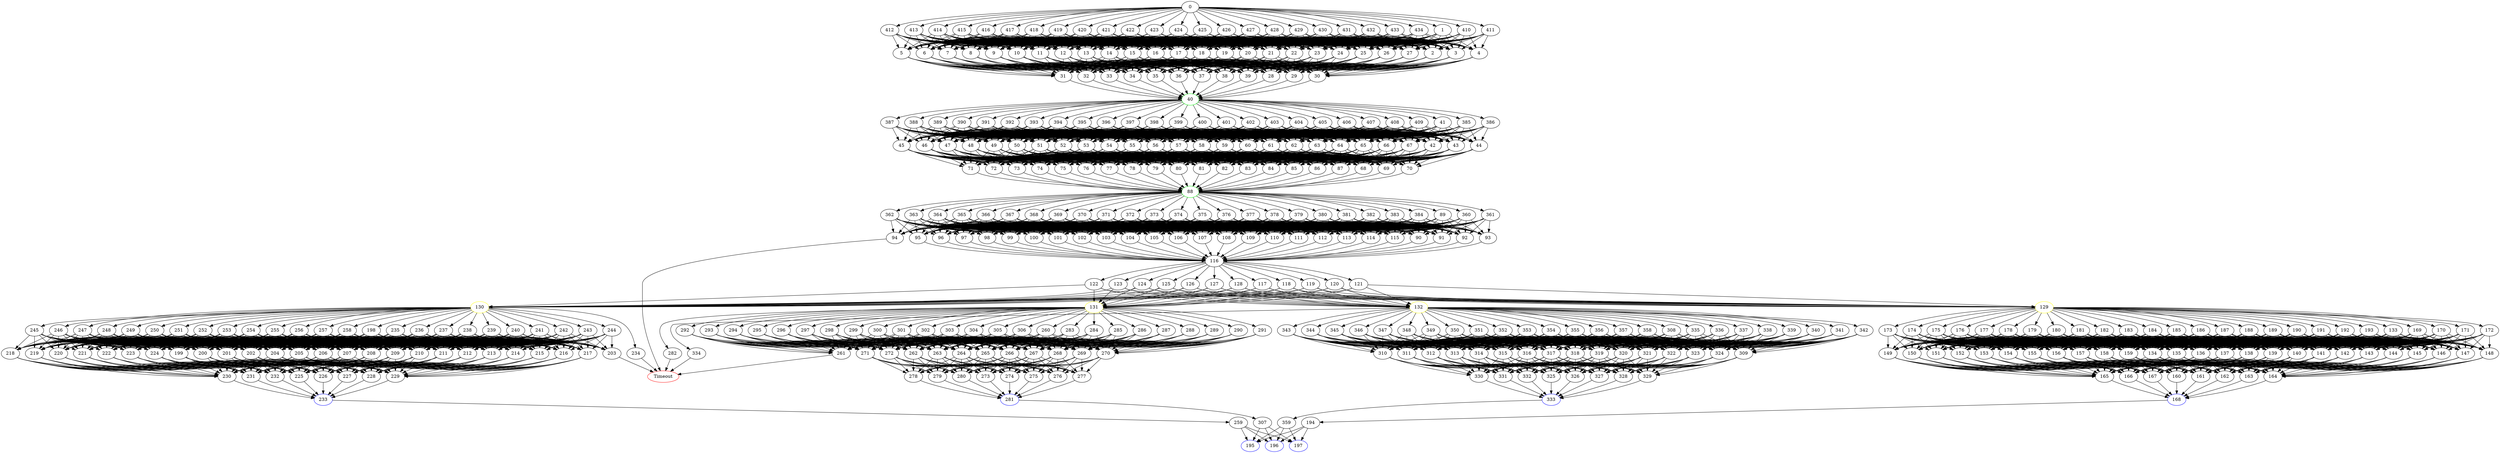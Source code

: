 digraph G {
	0 -> 1;
	0 -> 410;
	0 -> 411;
	0 -> 412;
	0 -> 413;
	0 -> 414;
	0 -> 415;
	0 -> 416;
	0 -> 417;
	0 -> 418;
	0 -> 419;
	0 -> 420;
	0 -> 421;
	0 -> 422;
	0 -> 423;
	0 -> 424;
	0 -> 425;
	0 -> 426;
	0 -> 427;
	0 -> 428;
	0 -> 429;
	0 -> 430;
	0 -> 431;
	0 -> 432;
	0 -> 433;
	0 -> 434;
	1 -> 2;
	1 -> 3;
	1 -> 4;
	1 -> 5;
	1 -> 6;
	1 -> 7;
	1 -> 8;
	1 -> 9;
	1 -> 10;
	1 -> 11;
	1 -> 12;
	1 -> 13;
	1 -> 14;
	1 -> 15;
	1 -> 16;
	1 -> 17;
	1 -> 18;
	1 -> 19;
	1 -> 20;
	1 -> 21;
	1 -> 22;
	1 -> 23;
	1 -> 24;
	1 -> 25;
	1 -> 26;
	1 -> 27;
	2 -> 28;
	2 -> 29;
	2 -> 30;
	2 -> 31;
	2 -> 32;
	2 -> 33;
	2 -> 34;
	2 -> 35;
	2 -> 36;
	2 -> 37;
	2 -> 38;
	2 -> 39;
	3 -> 28;
	3 -> 29;
	3 -> 30;
	3 -> 31;
	3 -> 32;
	3 -> 33;
	3 -> 34;
	3 -> 35;
	3 -> 36;
	3 -> 37;
	3 -> 38;
	3 -> 39;
	4 -> 28;
	4 -> 29;
	4 -> 30;
	4 -> 31;
	4 -> 32;
	4 -> 33;
	4 -> 34;
	4 -> 35;
	4 -> 36;
	4 -> 37;
	4 -> 38;
	4 -> 39;
	5 -> 28;
	5 -> 29;
	5 -> 30;
	5 -> 31;
	5 -> 32;
	5 -> 33;
	5 -> 34;
	5 -> 35;
	5 -> 36;
	5 -> 37;
	5 -> 38;
	5 -> 39;
	6 -> 28;
	6 -> 29;
	6 -> 30;
	6 -> 31;
	6 -> 32;
	6 -> 33;
	6 -> 34;
	6 -> 35;
	6 -> 36;
	6 -> 37;
	6 -> 38;
	6 -> 39;
	7 -> 28;
	7 -> 29;
	7 -> 30;
	7 -> 31;
	7 -> 32;
	7 -> 33;
	7 -> 34;
	7 -> 35;
	7 -> 36;
	7 -> 37;
	7 -> 38;
	7 -> 39;
	8 -> 28;
	8 -> 29;
	8 -> 30;
	8 -> 31;
	8 -> 32;
	8 -> 33;
	8 -> 34;
	8 -> 35;
	8 -> 36;
	8 -> 37;
	8 -> 38;
	8 -> 39;
	9 -> 28;
	9 -> 29;
	9 -> 30;
	9 -> 31;
	9 -> 32;
	9 -> 33;
	9 -> 34;
	9 -> 35;
	9 -> 36;
	9 -> 37;
	9 -> 38;
	9 -> 39;
	10 -> 28;
	10 -> 29;
	10 -> 30;
	10 -> 31;
	10 -> 32;
	10 -> 33;
	10 -> 34;
	10 -> 35;
	10 -> 36;
	10 -> 37;
	10 -> 38;
	10 -> 39;
	11 -> 28;
	11 -> 29;
	11 -> 30;
	11 -> 31;
	11 -> 32;
	11 -> 33;
	11 -> 34;
	11 -> 35;
	11 -> 36;
	11 -> 37;
	11 -> 38;
	11 -> 39;
	12 -> 28;
	12 -> 29;
	12 -> 30;
	12 -> 31;
	12 -> 32;
	12 -> 33;
	12 -> 34;
	12 -> 35;
	12 -> 36;
	12 -> 37;
	12 -> 38;
	12 -> 39;
	13 -> 28;
	13 -> 29;
	13 -> 30;
	13 -> 31;
	13 -> 32;
	13 -> 33;
	13 -> 34;
	13 -> 35;
	13 -> 36;
	13 -> 37;
	13 -> 38;
	13 -> 39;
	14 -> 28;
	14 -> 29;
	14 -> 30;
	14 -> 31;
	14 -> 32;
	14 -> 33;
	14 -> 34;
	14 -> 35;
	14 -> 36;
	14 -> 37;
	14 -> 38;
	14 -> 39;
	15 -> 28;
	15 -> 29;
	15 -> 30;
	15 -> 31;
	15 -> 32;
	15 -> 33;
	15 -> 34;
	15 -> 35;
	15 -> 36;
	15 -> 37;
	15 -> 38;
	15 -> 39;
	16 -> 28;
	16 -> 29;
	16 -> 30;
	16 -> 31;
	16 -> 32;
	16 -> 33;
	16 -> 34;
	16 -> 35;
	16 -> 36;
	16 -> 37;
	16 -> 38;
	16 -> 39;
	17 -> 28;
	17 -> 29;
	17 -> 30;
	17 -> 31;
	17 -> 32;
	17 -> 33;
	17 -> 34;
	17 -> 35;
	17 -> 36;
	17 -> 37;
	17 -> 38;
	17 -> 39;
	18 -> 28;
	18 -> 29;
	18 -> 30;
	18 -> 31;
	18 -> 32;
	18 -> 33;
	18 -> 34;
	18 -> 35;
	18 -> 36;
	18 -> 37;
	18 -> 38;
	18 -> 39;
	19 -> 28;
	19 -> 29;
	19 -> 30;
	19 -> 31;
	19 -> 32;
	19 -> 33;
	19 -> 34;
	19 -> 35;
	19 -> 36;
	19 -> 37;
	19 -> 38;
	19 -> 39;
	20 -> 28;
	20 -> 29;
	20 -> 30;
	20 -> 31;
	20 -> 32;
	20 -> 33;
	20 -> 34;
	20 -> 35;
	20 -> 36;
	20 -> 37;
	20 -> 38;
	20 -> 39;
	21 -> 28;
	21 -> 29;
	21 -> 30;
	21 -> 31;
	21 -> 32;
	21 -> 33;
	21 -> 34;
	21 -> 35;
	21 -> 36;
	21 -> 37;
	21 -> 38;
	21 -> 39;
	22 -> 28;
	22 -> 29;
	22 -> 30;
	22 -> 31;
	22 -> 32;
	22 -> 33;
	22 -> 34;
	22 -> 35;
	22 -> 36;
	22 -> 37;
	22 -> 38;
	22 -> 39;
	23 -> 28;
	23 -> 29;
	23 -> 30;
	23 -> 31;
	23 -> 32;
	23 -> 33;
	23 -> 34;
	23 -> 35;
	23 -> 36;
	23 -> 37;
	23 -> 38;
	23 -> 39;
	24 -> 28;
	24 -> 29;
	24 -> 30;
	24 -> 31;
	24 -> 32;
	24 -> 33;
	24 -> 34;
	24 -> 35;
	24 -> 36;
	24 -> 37;
	24 -> 38;
	24 -> 39;
	25 -> 28;
	25 -> 29;
	25 -> 30;
	25 -> 31;
	25 -> 32;
	25 -> 33;
	25 -> 34;
	25 -> 35;
	25 -> 36;
	25 -> 37;
	25 -> 38;
	25 -> 39;
	26 -> 28;
	26 -> 29;
	26 -> 30;
	26 -> 31;
	26 -> 32;
	26 -> 33;
	26 -> 34;
	26 -> 35;
	26 -> 36;
	26 -> 37;
	26 -> 38;
	26 -> 39;
	27 -> 28;
	27 -> 29;
	27 -> 30;
	27 -> 31;
	27 -> 32;
	27 -> 33;
	27 -> 34;
	27 -> 35;
	27 -> 36;
	27 -> 37;
	27 -> 38;
	27 -> 39;
	28 -> "40";
40 [color=green];
	29 -> "40";
40 [color=green];
	30 -> "40";
40 [color=green];
	31 -> "40";
40 [color=green];
	32 -> "40";
40 [color=green];
	33 -> "40";
40 [color=green];
	34 -> "40";
40 [color=green];
	35 -> "40";
40 [color=green];
	36 -> "40";
40 [color=green];
	37 -> "40";
40 [color=green];
	38 -> "40";
40 [color=green];
	39 -> "40";
40 [color=green];
	40 -> 41;
	40 -> 385;
	40 -> 386;
	40 -> 387;
	40 -> 388;
	40 -> 389;
	40 -> 390;
	40 -> 391;
	40 -> 392;
	40 -> 393;
	40 -> 394;
	40 -> 395;
	40 -> 396;
	40 -> 397;
	40 -> 398;
	40 -> 399;
	40 -> 400;
	40 -> 401;
	40 -> 402;
	40 -> 403;
	40 -> 404;
	40 -> 405;
	40 -> 406;
	40 -> 407;
	40 -> 408;
	40 -> 409;
	41 -> 42;
	41 -> 43;
	41 -> 44;
	41 -> 45;
	41 -> 46;
	41 -> 47;
	41 -> 48;
	41 -> 49;
	41 -> 50;
	41 -> 51;
	41 -> 52;
	41 -> 53;
	41 -> 54;
	41 -> 55;
	41 -> 56;
	41 -> 57;
	41 -> 58;
	41 -> 59;
	41 -> 60;
	41 -> 61;
	41 -> 62;
	41 -> 63;
	41 -> 64;
	41 -> 65;
	41 -> 66;
	41 -> 67;
	42 -> 68;
	42 -> 69;
	42 -> 70;
	42 -> 71;
	42 -> 72;
	42 -> 73;
	42 -> 74;
	42 -> 75;
	42 -> 76;
	42 -> 77;
	42 -> 78;
	42 -> 79;
	42 -> 80;
	42 -> 81;
	42 -> 82;
	42 -> 83;
	42 -> 84;
	42 -> 85;
	42 -> 86;
	42 -> 87;
	43 -> 68;
	43 -> 69;
	43 -> 70;
	43 -> 71;
	43 -> 72;
	43 -> 73;
	43 -> 74;
	43 -> 75;
	43 -> 76;
	43 -> 77;
	43 -> 78;
	43 -> 79;
	43 -> 80;
	43 -> 81;
	43 -> 82;
	43 -> 83;
	43 -> 84;
	43 -> 85;
	43 -> 86;
	43 -> 87;
	44 -> 68;
	44 -> 69;
	44 -> 70;
	44 -> 71;
	44 -> 72;
	44 -> 73;
	44 -> 74;
	44 -> 75;
	44 -> 76;
	44 -> 77;
	44 -> 78;
	44 -> 79;
	44 -> 80;
	44 -> 81;
	44 -> 82;
	44 -> 83;
	44 -> 84;
	44 -> 85;
	44 -> 86;
	44 -> 87;
	45 -> 68;
	45 -> 69;
	45 -> 70;
	45 -> 71;
	45 -> 72;
	45 -> 73;
	45 -> 74;
	45 -> 75;
	45 -> 76;
	45 -> 77;
	45 -> 78;
	45 -> 79;
	45 -> 80;
	45 -> 81;
	45 -> 82;
	45 -> 83;
	45 -> 84;
	45 -> 85;
	45 -> 86;
	45 -> 87;
	46 -> 68;
	46 -> 69;
	46 -> 70;
	46 -> 71;
	46 -> 72;
	46 -> 73;
	46 -> 74;
	46 -> 75;
	46 -> 76;
	46 -> 77;
	46 -> 78;
	46 -> 79;
	46 -> 80;
	46 -> 81;
	46 -> 82;
	46 -> 83;
	46 -> 84;
	46 -> 85;
	46 -> 86;
	46 -> 87;
	47 -> 68;
	47 -> 69;
	47 -> 70;
	47 -> 71;
	47 -> 72;
	47 -> 73;
	47 -> 74;
	47 -> 75;
	47 -> 76;
	47 -> 77;
	47 -> 78;
	47 -> 79;
	47 -> 80;
	47 -> 81;
	47 -> 82;
	47 -> 83;
	47 -> 84;
	47 -> 85;
	47 -> 86;
	47 -> 87;
	48 -> 68;
	48 -> 69;
	48 -> 70;
	48 -> 71;
	48 -> 72;
	48 -> 73;
	48 -> 74;
	48 -> 75;
	48 -> 76;
	48 -> 77;
	48 -> 78;
	48 -> 79;
	48 -> 80;
	48 -> 81;
	48 -> 82;
	48 -> 83;
	48 -> 84;
	48 -> 85;
	48 -> 86;
	48 -> 87;
	49 -> 68;
	49 -> 69;
	49 -> 70;
	49 -> 71;
	49 -> 72;
	49 -> 73;
	49 -> 74;
	49 -> 75;
	49 -> 76;
	49 -> 77;
	49 -> 78;
	49 -> 79;
	49 -> 80;
	49 -> 81;
	49 -> 82;
	49 -> 83;
	49 -> 84;
	49 -> 85;
	49 -> 86;
	49 -> 87;
	50 -> 68;
	50 -> 69;
	50 -> 70;
	50 -> 71;
	50 -> 72;
	50 -> 73;
	50 -> 74;
	50 -> 75;
	50 -> 76;
	50 -> 77;
	50 -> 78;
	50 -> 79;
	50 -> 80;
	50 -> 81;
	50 -> 82;
	50 -> 83;
	50 -> 84;
	50 -> 85;
	50 -> 86;
	50 -> 87;
	51 -> 68;
	51 -> 69;
	51 -> 70;
	51 -> 71;
	51 -> 72;
	51 -> 73;
	51 -> 74;
	51 -> 75;
	51 -> 76;
	51 -> 77;
	51 -> 78;
	51 -> 79;
	51 -> 80;
	51 -> 81;
	51 -> 82;
	51 -> 83;
	51 -> 84;
	51 -> 85;
	51 -> 86;
	51 -> 87;
	52 -> 68;
	52 -> 69;
	52 -> 70;
	52 -> 71;
	52 -> 72;
	52 -> 73;
	52 -> 74;
	52 -> 75;
	52 -> 76;
	52 -> 77;
	52 -> 78;
	52 -> 79;
	52 -> 80;
	52 -> 81;
	52 -> 82;
	52 -> 83;
	52 -> 84;
	52 -> 85;
	52 -> 86;
	52 -> 87;
	53 -> 68;
	53 -> 69;
	53 -> 70;
	53 -> 71;
	53 -> 72;
	53 -> 73;
	53 -> 74;
	53 -> 75;
	53 -> 76;
	53 -> 77;
	53 -> 78;
	53 -> 79;
	53 -> 80;
	53 -> 81;
	53 -> 82;
	53 -> 83;
	53 -> 84;
	53 -> 85;
	53 -> 86;
	53 -> 87;
	54 -> 68;
	54 -> 69;
	54 -> 70;
	54 -> 71;
	54 -> 72;
	54 -> 73;
	54 -> 74;
	54 -> 75;
	54 -> 76;
	54 -> 77;
	54 -> 78;
	54 -> 79;
	54 -> 80;
	54 -> 81;
	54 -> 82;
	54 -> 83;
	54 -> 84;
	54 -> 85;
	54 -> 86;
	54 -> 87;
	55 -> 68;
	55 -> 69;
	55 -> 70;
	55 -> 71;
	55 -> 72;
	55 -> 73;
	55 -> 74;
	55 -> 75;
	55 -> 76;
	55 -> 77;
	55 -> 78;
	55 -> 79;
	55 -> 80;
	55 -> 81;
	55 -> 82;
	55 -> 83;
	55 -> 84;
	55 -> 85;
	55 -> 86;
	55 -> 87;
	56 -> 68;
	56 -> 69;
	56 -> 70;
	56 -> 71;
	56 -> 72;
	56 -> 73;
	56 -> 74;
	56 -> 75;
	56 -> 76;
	56 -> 77;
	56 -> 78;
	56 -> 79;
	56 -> 80;
	56 -> 81;
	56 -> 82;
	56 -> 83;
	56 -> 84;
	56 -> 85;
	56 -> 86;
	56 -> 87;
	57 -> 68;
	57 -> 69;
	57 -> 70;
	57 -> 71;
	57 -> 72;
	57 -> 73;
	57 -> 74;
	57 -> 75;
	57 -> 76;
	57 -> 77;
	57 -> 78;
	57 -> 79;
	57 -> 80;
	57 -> 81;
	57 -> 82;
	57 -> 83;
	57 -> 84;
	57 -> 85;
	57 -> 86;
	57 -> 87;
	58 -> 68;
	58 -> 69;
	58 -> 70;
	58 -> 71;
	58 -> 72;
	58 -> 73;
	58 -> 74;
	58 -> 75;
	58 -> 76;
	58 -> 77;
	58 -> 78;
	58 -> 79;
	58 -> 80;
	58 -> 81;
	58 -> 82;
	58 -> 83;
	58 -> 84;
	58 -> 85;
	58 -> 86;
	58 -> 87;
	59 -> 68;
	59 -> 69;
	59 -> 70;
	59 -> 71;
	59 -> 72;
	59 -> 73;
	59 -> 74;
	59 -> 75;
	59 -> 76;
	59 -> 77;
	59 -> 78;
	59 -> 79;
	59 -> 80;
	59 -> 81;
	59 -> 82;
	59 -> 83;
	59 -> 84;
	59 -> 85;
	59 -> 86;
	59 -> 87;
	60 -> 68;
	60 -> 69;
	60 -> 70;
	60 -> 71;
	60 -> 72;
	60 -> 73;
	60 -> 74;
	60 -> 75;
	60 -> 76;
	60 -> 77;
	60 -> 78;
	60 -> 79;
	60 -> 80;
	60 -> 81;
	60 -> 82;
	60 -> 83;
	60 -> 84;
	60 -> 85;
	60 -> 86;
	60 -> 87;
	61 -> 68;
	61 -> 69;
	61 -> 70;
	61 -> 71;
	61 -> 72;
	61 -> 73;
	61 -> 74;
	61 -> 75;
	61 -> 76;
	61 -> 77;
	61 -> 78;
	61 -> 79;
	61 -> 80;
	61 -> 81;
	61 -> 82;
	61 -> 83;
	61 -> 84;
	61 -> 85;
	61 -> 86;
	61 -> 87;
	62 -> 68;
	62 -> 69;
	62 -> 70;
	62 -> 71;
	62 -> 72;
	62 -> 73;
	62 -> 74;
	62 -> 75;
	62 -> 76;
	62 -> 77;
	62 -> 78;
	62 -> 79;
	62 -> 80;
	62 -> 81;
	62 -> 82;
	62 -> 83;
	62 -> 84;
	62 -> 85;
	62 -> 86;
	62 -> 87;
	63 -> 68;
	63 -> 69;
	63 -> 70;
	63 -> 71;
	63 -> 72;
	63 -> 73;
	63 -> 74;
	63 -> 75;
	63 -> 76;
	63 -> 77;
	63 -> 78;
	63 -> 79;
	63 -> 80;
	63 -> 81;
	63 -> 82;
	63 -> 83;
	63 -> 84;
	63 -> 85;
	63 -> 86;
	63 -> 87;
	64 -> 68;
	64 -> 69;
	64 -> 70;
	64 -> 71;
	64 -> 72;
	64 -> 73;
	64 -> 74;
	64 -> 75;
	64 -> 76;
	64 -> 77;
	64 -> 78;
	64 -> 79;
	64 -> 80;
	64 -> 81;
	64 -> 82;
	64 -> 83;
	64 -> 84;
	64 -> 85;
	64 -> 86;
	64 -> 87;
	65 -> 68;
	65 -> 69;
	65 -> 70;
	65 -> 71;
	65 -> 72;
	65 -> 73;
	65 -> 74;
	65 -> 75;
	65 -> 76;
	65 -> 77;
	65 -> 78;
	65 -> 79;
	65 -> 80;
	65 -> 81;
	65 -> 82;
	65 -> 83;
	65 -> 84;
	65 -> 85;
	65 -> 86;
	65 -> 87;
	66 -> 68;
	66 -> 69;
	66 -> 70;
	66 -> 71;
	66 -> 72;
	66 -> 73;
	66 -> 74;
	66 -> 75;
	66 -> 76;
	66 -> 77;
	66 -> 78;
	66 -> 79;
	66 -> 80;
	66 -> 81;
	66 -> 82;
	66 -> 83;
	66 -> 84;
	66 -> 85;
	66 -> 86;
	66 -> 87;
	67 -> 68;
	67 -> 69;
	67 -> 70;
	67 -> 71;
	67 -> 72;
	67 -> 73;
	67 -> 74;
	67 -> 75;
	67 -> 76;
	67 -> 77;
	67 -> 78;
	67 -> 79;
	67 -> 80;
	67 -> 81;
	67 -> 82;
	67 -> 83;
	67 -> 84;
	67 -> 85;
	67 -> 86;
	67 -> 87;
	68 -> "88";
88 [color=green];
	69 -> "88";
88 [color=green];
	70 -> "88";
88 [color=green];
	71 -> "88";
88 [color=green];
	72 -> "88";
88 [color=green];
	73 -> "88";
88 [color=green];
	74 -> "88";
88 [color=green];
	75 -> "88";
88 [color=green];
	76 -> "88";
88 [color=green];
	77 -> "88";
88 [color=green];
	78 -> "88";
88 [color=green];
	79 -> "88";
88 [color=green];
	80 -> "88";
88 [color=green];
	81 -> "88";
88 [color=green];
	82 -> "88";
88 [color=green];
	83 -> "88";
88 [color=green];
	84 -> "88";
88 [color=green];
	85 -> "88";
88 [color=green];
	86 -> "88";
88 [color=green];
	87 -> "88";
88 [color=green];
	88 -> 89;
	88 -> 360;
	88 -> 361;
	88 -> 362;
	88 -> 363;
	88 -> 364;
	88 -> 365;
	88 -> 366;
	88 -> 367;
	88 -> 368;
	88 -> 369;
	88 -> 370;
	88 -> 371;
	88 -> 372;
	88 -> 373;
	88 -> 374;
	88 -> 375;
	88 -> 376;
	88 -> 377;
	88 -> 378;
	88 -> 379;
	88 -> 380;
	88 -> 381;
	88 -> 382;
	88 -> 383;
	88 -> 384;
	89 -> 90;
	89 -> 91;
	89 -> 92;
	89 -> 93;
	89 -> 94;
	89 -> 95;
	89 -> 96;
	89 -> 97;
	89 -> 98;
	89 -> 99;
	89 -> 100;
	89 -> 101;
	89 -> 102;
	89 -> 103;
	89 -> 104;
	89 -> 105;
	89 -> 106;
	89 -> 107;
	89 -> 108;
	89 -> 109;
	89 -> 110;
	89 -> 111;
	89 -> 112;
	89 -> 113;
	89 -> 114;
	89 -> 115;
	90 -> 116;
	91 -> 116;
	92 -> 116;
	93 -> 116;
	94 -> "Timeout";
Timeout [color=red];
	95 -> 116;
	96 -> 116;
	97 -> 116;
	98 -> 116;
	99 -> 116;
	100 -> 116;
	101 -> 116;
	102 -> 116;
	103 -> 116;
	104 -> 116;
	105 -> 116;
	106 -> 116;
	107 -> 116;
	108 -> 116;
	109 -> 116;
	110 -> 116;
	111 -> 116;
	112 -> 116;
	113 -> 116;
	114 -> 116;
	115 -> 116;
	116 -> 117;
	116 -> 118;
	116 -> 119;
	116 -> 120;
	116 -> 121;
	116 -> 122;
	116 -> 123;
	116 -> 124;
	116 -> 125;
	116 -> 126;
	116 -> 127;
	116 -> 128;
	117 -> "129";
129 [color=yellow];
	117 -> "130";
130 [color=yellow];
	117 -> "131";
131 [color=yellow];
	117 -> "132";
132 [color=yellow];
	118 -> "129";
129 [color=yellow];
	118 -> "130";
130 [color=yellow];
	118 -> "131";
131 [color=yellow];
	118 -> "132";
132 [color=yellow];
	119 -> "129";
129 [color=yellow];
	119 -> "130";
130 [color=yellow];
	119 -> "131";
131 [color=yellow];
	119 -> "132";
132 [color=yellow];
	120 -> "129";
129 [color=yellow];
	120 -> "130";
130 [color=yellow];
	120 -> "131";
131 [color=yellow];
	120 -> "132";
132 [color=yellow];
	121 -> "129";
129 [color=yellow];
	121 -> "130";
130 [color=yellow];
	121 -> "131";
131 [color=yellow];
	121 -> "132";
132 [color=yellow];
	122 -> "129";
129 [color=yellow];
	122 -> "130";
130 [color=yellow];
	122 -> "131";
131 [color=yellow];
	122 -> "132";
132 [color=yellow];
	123 -> "129";
129 [color=yellow];
	123 -> "130";
130 [color=yellow];
	123 -> "131";
131 [color=yellow];
	123 -> "132";
132 [color=yellow];
	124 -> "129";
129 [color=yellow];
	124 -> "130";
130 [color=yellow];
	124 -> "131";
131 [color=yellow];
	124 -> "132";
132 [color=yellow];
	125 -> "129";
129 [color=yellow];
	125 -> "130";
130 [color=yellow];
	125 -> "131";
131 [color=yellow];
	125 -> "132";
132 [color=yellow];
	126 -> "129";
129 [color=yellow];
	126 -> "130";
130 [color=yellow];
	126 -> "131";
131 [color=yellow];
	126 -> "132";
132 [color=yellow];
	127 -> "129";
129 [color=yellow];
	127 -> "130";
130 [color=yellow];
	127 -> "131";
131 [color=yellow];
	127 -> "132";
132 [color=yellow];
	128 -> "129";
129 [color=yellow];
	128 -> "130";
130 [color=yellow];
	128 -> "131";
131 [color=yellow];
	128 -> "132";
132 [color=yellow];
	129 -> 133;
	129 -> 169;
	129 -> 170;
	129 -> 171;
	129 -> 172;
	129 -> 173;
	129 -> 174;
	129 -> 175;
	129 -> 176;
	129 -> 177;
	129 -> 178;
	129 -> 179;
	129 -> 180;
	129 -> 181;
	129 -> 182;
	129 -> 183;
	129 -> 184;
	129 -> 185;
	129 -> 186;
	129 -> 187;
	129 -> 188;
	129 -> 189;
	129 -> 190;
	129 -> 191;
	129 -> 192;
	129 -> 193;
	130 -> 198;
	130 -> 234;
	130 -> 235;
	130 -> 236;
	130 -> 237;
	130 -> 238;
	130 -> 239;
	130 -> 240;
	130 -> 241;
	130 -> 242;
	130 -> 243;
	130 -> 244;
	130 -> 245;
	130 -> 246;
	130 -> 247;
	130 -> 248;
	130 -> 249;
	130 -> 250;
	130 -> 251;
	130 -> 252;
	130 -> 253;
	130 -> 254;
	130 -> 255;
	130 -> 256;
	130 -> 257;
	130 -> 258;
	131 -> 260;
	131 -> 282;
	131 -> 283;
	131 -> 284;
	131 -> 285;
	131 -> 286;
	131 -> 287;
	131 -> 288;
	131 -> 289;
	131 -> 290;
	131 -> 291;
	131 -> 292;
	131 -> 293;
	131 -> 294;
	131 -> 295;
	131 -> 296;
	131 -> 297;
	131 -> 298;
	131 -> 299;
	131 -> 300;
	131 -> 301;
	131 -> 302;
	131 -> 303;
	131 -> 304;
	131 -> 305;
	131 -> 306;
	132 -> 308;
	132 -> 334;
	132 -> 335;
	132 -> 336;
	132 -> 337;
	132 -> 338;
	132 -> 339;
	132 -> 340;
	132 -> 341;
	132 -> 342;
	132 -> 343;
	132 -> 344;
	132 -> 345;
	132 -> 346;
	132 -> 347;
	132 -> 348;
	132 -> 349;
	132 -> 350;
	132 -> 351;
	132 -> 352;
	132 -> 353;
	132 -> 354;
	132 -> 355;
	132 -> 356;
	132 -> 357;
	132 -> 358;
	133 -> 134;
	133 -> 135;
	133 -> 136;
	133 -> 137;
	133 -> 138;
	133 -> 139;
	133 -> 140;
	133 -> 141;
	133 -> 142;
	133 -> 143;
	133 -> 144;
	133 -> 145;
	133 -> 146;
	133 -> 147;
	133 -> 148;
	133 -> 149;
	133 -> 150;
	133 -> 151;
	133 -> 152;
	133 -> 153;
	133 -> 154;
	133 -> 155;
	133 -> 156;
	133 -> 157;
	133 -> 158;
	133 -> 159;
	134 -> 160;
	134 -> 161;
	134 -> 162;
	134 -> 163;
	134 -> 164;
	134 -> 165;
	134 -> 166;
	134 -> 167;
	135 -> 160;
	135 -> 161;
	135 -> 162;
	135 -> 163;
	135 -> 164;
	135 -> 165;
	135 -> 166;
	135 -> 167;
	136 -> 160;
	136 -> 161;
	136 -> 162;
	136 -> 163;
	136 -> 164;
	136 -> 165;
	136 -> 166;
	136 -> 167;
	137 -> 160;
	137 -> 161;
	137 -> 162;
	137 -> 163;
	137 -> 164;
	137 -> 165;
	137 -> 166;
	137 -> 167;
	138 -> 160;
	138 -> 161;
	138 -> 162;
	138 -> 163;
	138 -> 164;
	138 -> 165;
	138 -> 166;
	138 -> 167;
	139 -> 160;
	139 -> 161;
	139 -> 162;
	139 -> 163;
	139 -> 164;
	139 -> 165;
	139 -> 166;
	139 -> 167;
	140 -> 160;
	140 -> 161;
	140 -> 162;
	140 -> 163;
	140 -> 164;
	140 -> 165;
	140 -> 166;
	140 -> 167;
	141 -> 160;
	141 -> 161;
	141 -> 162;
	141 -> 163;
	141 -> 164;
	141 -> 165;
	141 -> 166;
	141 -> 167;
	142 -> 160;
	142 -> 161;
	142 -> 162;
	142 -> 163;
	142 -> 164;
	142 -> 165;
	142 -> 166;
	142 -> 167;
	143 -> 160;
	143 -> 161;
	143 -> 162;
	143 -> 163;
	143 -> 164;
	143 -> 165;
	143 -> 166;
	143 -> 167;
	144 -> 160;
	144 -> 161;
	144 -> 162;
	144 -> 163;
	144 -> 164;
	144 -> 165;
	144 -> 166;
	144 -> 167;
	145 -> 160;
	145 -> 161;
	145 -> 162;
	145 -> 163;
	145 -> 164;
	145 -> 165;
	145 -> 166;
	145 -> 167;
	146 -> 160;
	146 -> 161;
	146 -> 162;
	146 -> 163;
	146 -> 164;
	146 -> 165;
	146 -> 166;
	146 -> 167;
	147 -> 160;
	147 -> 161;
	147 -> 162;
	147 -> 163;
	147 -> 164;
	147 -> 165;
	147 -> 166;
	147 -> 167;
	148 -> 160;
	148 -> 161;
	148 -> 162;
	148 -> 163;
	148 -> 164;
	148 -> 165;
	148 -> 166;
	148 -> 167;
	149 -> 160;
	149 -> 161;
	149 -> 162;
	149 -> 163;
	149 -> 164;
	149 -> 165;
	149 -> 166;
	149 -> 167;
	150 -> 160;
	150 -> 161;
	150 -> 162;
	150 -> 163;
	150 -> 164;
	150 -> 165;
	150 -> 166;
	150 -> 167;
	151 -> 160;
	151 -> 161;
	151 -> 162;
	151 -> 163;
	151 -> 164;
	151 -> 165;
	151 -> 166;
	151 -> 167;
	152 -> 160;
	152 -> 161;
	152 -> 162;
	152 -> 163;
	152 -> 164;
	152 -> 165;
	152 -> 166;
	152 -> 167;
	153 -> 160;
	153 -> 161;
	153 -> 162;
	153 -> 163;
	153 -> 164;
	153 -> 165;
	153 -> 166;
	153 -> 167;
	154 -> 160;
	154 -> 161;
	154 -> 162;
	154 -> 163;
	154 -> 164;
	154 -> 165;
	154 -> 166;
	154 -> 167;
	155 -> 160;
	155 -> 161;
	155 -> 162;
	155 -> 163;
	155 -> 164;
	155 -> 165;
	155 -> 166;
	155 -> 167;
	156 -> 160;
	156 -> 161;
	156 -> 162;
	156 -> 163;
	156 -> 164;
	156 -> 165;
	156 -> 166;
	156 -> 167;
	157 -> 160;
	157 -> 161;
	157 -> 162;
	157 -> 163;
	157 -> 164;
	157 -> 165;
	157 -> 166;
	157 -> 167;
	158 -> 160;
	158 -> 161;
	158 -> 162;
	158 -> 163;
	158 -> 164;
	158 -> 165;
	158 -> 166;
	158 -> 167;
	159 -> 160;
	159 -> 161;
	159 -> 162;
	159 -> 163;
	159 -> 164;
	159 -> 165;
	159 -> 166;
	159 -> 167;
	160 -> "168";
168 [color=blue];
	161 -> "168";
168 [color=blue];
	162 -> "168";
168 [color=blue];
	163 -> "168";
168 [color=blue];
	164 -> "168";
168 [color=blue];
	165 -> "168";
168 [color=blue];
	166 -> "168";
168 [color=blue];
	167 -> "168";
168 [color=blue];
	168 -> 194;
	169 -> 134;
	169 -> 135;
	169 -> 136;
	169 -> 137;
	169 -> 138;
	169 -> 139;
	169 -> 140;
	169 -> 141;
	169 -> 142;
	169 -> 143;
	169 -> 144;
	169 -> 145;
	169 -> 146;
	169 -> 147;
	169 -> 148;
	169 -> 149;
	169 -> 150;
	169 -> 151;
	169 -> 152;
	169 -> 153;
	169 -> 154;
	169 -> 155;
	169 -> 156;
	169 -> 157;
	169 -> 158;
	169 -> 159;
	170 -> 134;
	170 -> 135;
	170 -> 136;
	170 -> 137;
	170 -> 138;
	170 -> 139;
	170 -> 140;
	170 -> 141;
	170 -> 142;
	170 -> 143;
	170 -> 144;
	170 -> 145;
	170 -> 146;
	170 -> 147;
	170 -> 148;
	170 -> 149;
	170 -> 150;
	170 -> 151;
	170 -> 152;
	170 -> 153;
	170 -> 154;
	170 -> 155;
	170 -> 156;
	170 -> 157;
	170 -> 158;
	170 -> 159;
	171 -> 134;
	171 -> 135;
	171 -> 136;
	171 -> 137;
	171 -> 138;
	171 -> 139;
	171 -> 140;
	171 -> 141;
	171 -> 142;
	171 -> 143;
	171 -> 144;
	171 -> 145;
	171 -> 146;
	171 -> 147;
	171 -> 148;
	171 -> 149;
	171 -> 150;
	171 -> 151;
	171 -> 152;
	171 -> 153;
	171 -> 154;
	171 -> 155;
	171 -> 156;
	171 -> 157;
	171 -> 158;
	171 -> 159;
	172 -> 134;
	172 -> 135;
	172 -> 136;
	172 -> 137;
	172 -> 138;
	172 -> 139;
	172 -> 140;
	172 -> 141;
	172 -> 142;
	172 -> 143;
	172 -> 144;
	172 -> 145;
	172 -> 146;
	172 -> 147;
	172 -> 148;
	172 -> 149;
	172 -> 150;
	172 -> 151;
	172 -> 152;
	172 -> 153;
	172 -> 154;
	172 -> 155;
	172 -> 156;
	172 -> 157;
	172 -> 158;
	172 -> 159;
	173 -> 134;
	173 -> 135;
	173 -> 136;
	173 -> 137;
	173 -> 138;
	173 -> 139;
	173 -> 140;
	173 -> 141;
	173 -> 142;
	173 -> 143;
	173 -> 144;
	173 -> 145;
	173 -> 146;
	173 -> 147;
	173 -> 148;
	173 -> 149;
	173 -> 150;
	173 -> 151;
	173 -> 152;
	173 -> 153;
	173 -> 154;
	173 -> 155;
	173 -> 156;
	173 -> 157;
	173 -> 158;
	173 -> 159;
	174 -> 134;
	174 -> 135;
	174 -> 136;
	174 -> 137;
	174 -> 138;
	174 -> 139;
	174 -> 140;
	174 -> 141;
	174 -> 142;
	174 -> 143;
	174 -> 144;
	174 -> 145;
	174 -> 146;
	174 -> 147;
	174 -> 148;
	174 -> 149;
	174 -> 150;
	174 -> 151;
	174 -> 152;
	174 -> 153;
	174 -> 154;
	174 -> 155;
	174 -> 156;
	174 -> 157;
	174 -> 158;
	174 -> 159;
	175 -> 134;
	175 -> 135;
	175 -> 136;
	175 -> 137;
	175 -> 138;
	175 -> 139;
	175 -> 140;
	175 -> 141;
	175 -> 142;
	175 -> 143;
	175 -> 144;
	175 -> 145;
	175 -> 146;
	175 -> 147;
	175 -> 148;
	175 -> 149;
	175 -> 150;
	175 -> 151;
	175 -> 152;
	175 -> 153;
	175 -> 154;
	175 -> 155;
	175 -> 156;
	175 -> 157;
	175 -> 158;
	175 -> 159;
	176 -> 134;
	176 -> 135;
	176 -> 136;
	176 -> 137;
	176 -> 138;
	176 -> 139;
	176 -> 140;
	176 -> 141;
	176 -> 142;
	176 -> 143;
	176 -> 144;
	176 -> 145;
	176 -> 146;
	176 -> 147;
	176 -> 148;
	176 -> 149;
	176 -> 150;
	176 -> 151;
	176 -> 152;
	176 -> 153;
	176 -> 154;
	176 -> 155;
	176 -> 156;
	176 -> 157;
	176 -> 158;
	176 -> 159;
	177 -> 134;
	177 -> 135;
	177 -> 136;
	177 -> 137;
	177 -> 138;
	177 -> 139;
	177 -> 140;
	177 -> 141;
	177 -> 142;
	177 -> 143;
	177 -> 144;
	177 -> 145;
	177 -> 146;
	177 -> 147;
	177 -> 148;
	177 -> 149;
	177 -> 150;
	177 -> 151;
	177 -> 152;
	177 -> 153;
	177 -> 154;
	177 -> 155;
	177 -> 156;
	177 -> 157;
	177 -> 158;
	177 -> 159;
	178 -> 134;
	178 -> 135;
	178 -> 136;
	178 -> 137;
	178 -> 138;
	178 -> 139;
	178 -> 140;
	178 -> 141;
	178 -> 142;
	178 -> 143;
	178 -> 144;
	178 -> 145;
	178 -> 146;
	178 -> 147;
	178 -> 148;
	178 -> 149;
	178 -> 150;
	178 -> 151;
	178 -> 152;
	178 -> 153;
	178 -> 154;
	178 -> 155;
	178 -> 156;
	178 -> 157;
	178 -> 158;
	178 -> 159;
	179 -> 134;
	179 -> 135;
	179 -> 136;
	179 -> 137;
	179 -> 138;
	179 -> 139;
	179 -> 140;
	179 -> 141;
	179 -> 142;
	179 -> 143;
	179 -> 144;
	179 -> 145;
	179 -> 146;
	179 -> 147;
	179 -> 148;
	179 -> 149;
	179 -> 150;
	179 -> 151;
	179 -> 152;
	179 -> 153;
	179 -> 154;
	179 -> 155;
	179 -> 156;
	179 -> 157;
	179 -> 158;
	179 -> 159;
	180 -> 134;
	180 -> 135;
	180 -> 136;
	180 -> 137;
	180 -> 138;
	180 -> 139;
	180 -> 140;
	180 -> 141;
	180 -> 142;
	180 -> 143;
	180 -> 144;
	180 -> 145;
	180 -> 146;
	180 -> 147;
	180 -> 148;
	180 -> 149;
	180 -> 150;
	180 -> 151;
	180 -> 152;
	180 -> 153;
	180 -> 154;
	180 -> 155;
	180 -> 156;
	180 -> 157;
	180 -> 158;
	180 -> 159;
	181 -> 134;
	181 -> 135;
	181 -> 136;
	181 -> 137;
	181 -> 138;
	181 -> 139;
	181 -> 140;
	181 -> 141;
	181 -> 142;
	181 -> 143;
	181 -> 144;
	181 -> 145;
	181 -> 146;
	181 -> 147;
	181 -> 148;
	181 -> 149;
	181 -> 150;
	181 -> 151;
	181 -> 152;
	181 -> 153;
	181 -> 154;
	181 -> 155;
	181 -> 156;
	181 -> 157;
	181 -> 158;
	181 -> 159;
	182 -> 134;
	182 -> 135;
	182 -> 136;
	182 -> 137;
	182 -> 138;
	182 -> 139;
	182 -> 140;
	182 -> 141;
	182 -> 142;
	182 -> 143;
	182 -> 144;
	182 -> 145;
	182 -> 146;
	182 -> 147;
	182 -> 148;
	182 -> 149;
	182 -> 150;
	182 -> 151;
	182 -> 152;
	182 -> 153;
	182 -> 154;
	182 -> 155;
	182 -> 156;
	182 -> 157;
	182 -> 158;
	182 -> 159;
	183 -> 134;
	183 -> 135;
	183 -> 136;
	183 -> 137;
	183 -> 138;
	183 -> 139;
	183 -> 140;
	183 -> 141;
	183 -> 142;
	183 -> 143;
	183 -> 144;
	183 -> 145;
	183 -> 146;
	183 -> 147;
	183 -> 148;
	183 -> 149;
	183 -> 150;
	183 -> 151;
	183 -> 152;
	183 -> 153;
	183 -> 154;
	183 -> 155;
	183 -> 156;
	183 -> 157;
	183 -> 158;
	183 -> 159;
	184 -> 134;
	184 -> 135;
	184 -> 136;
	184 -> 137;
	184 -> 138;
	184 -> 139;
	184 -> 140;
	184 -> 141;
	184 -> 142;
	184 -> 143;
	184 -> 144;
	184 -> 145;
	184 -> 146;
	184 -> 147;
	184 -> 148;
	184 -> 149;
	184 -> 150;
	184 -> 151;
	184 -> 152;
	184 -> 153;
	184 -> 154;
	184 -> 155;
	184 -> 156;
	184 -> 157;
	184 -> 158;
	184 -> 159;
	185 -> 134;
	185 -> 135;
	185 -> 136;
	185 -> 137;
	185 -> 138;
	185 -> 139;
	185 -> 140;
	185 -> 141;
	185 -> 142;
	185 -> 143;
	185 -> 144;
	185 -> 145;
	185 -> 146;
	185 -> 147;
	185 -> 148;
	185 -> 149;
	185 -> 150;
	185 -> 151;
	185 -> 152;
	185 -> 153;
	185 -> 154;
	185 -> 155;
	185 -> 156;
	185 -> 157;
	185 -> 158;
	185 -> 159;
	186 -> 134;
	186 -> 135;
	186 -> 136;
	186 -> 137;
	186 -> 138;
	186 -> 139;
	186 -> 140;
	186 -> 141;
	186 -> 142;
	186 -> 143;
	186 -> 144;
	186 -> 145;
	186 -> 146;
	186 -> 147;
	186 -> 148;
	186 -> 149;
	186 -> 150;
	186 -> 151;
	186 -> 152;
	186 -> 153;
	186 -> 154;
	186 -> 155;
	186 -> 156;
	186 -> 157;
	186 -> 158;
	186 -> 159;
	187 -> 134;
	187 -> 135;
	187 -> 136;
	187 -> 137;
	187 -> 138;
	187 -> 139;
	187 -> 140;
	187 -> 141;
	187 -> 142;
	187 -> 143;
	187 -> 144;
	187 -> 145;
	187 -> 146;
	187 -> 147;
	187 -> 148;
	187 -> 149;
	187 -> 150;
	187 -> 151;
	187 -> 152;
	187 -> 153;
	187 -> 154;
	187 -> 155;
	187 -> 156;
	187 -> 157;
	187 -> 158;
	187 -> 159;
	188 -> 134;
	188 -> 135;
	188 -> 136;
	188 -> 137;
	188 -> 138;
	188 -> 139;
	188 -> 140;
	188 -> 141;
	188 -> 142;
	188 -> 143;
	188 -> 144;
	188 -> 145;
	188 -> 146;
	188 -> 147;
	188 -> 148;
	188 -> 149;
	188 -> 150;
	188 -> 151;
	188 -> 152;
	188 -> 153;
	188 -> 154;
	188 -> 155;
	188 -> 156;
	188 -> 157;
	188 -> 158;
	188 -> 159;
	189 -> 134;
	189 -> 135;
	189 -> 136;
	189 -> 137;
	189 -> 138;
	189 -> 139;
	189 -> 140;
	189 -> 141;
	189 -> 142;
	189 -> 143;
	189 -> 144;
	189 -> 145;
	189 -> 146;
	189 -> 147;
	189 -> 148;
	189 -> 149;
	189 -> 150;
	189 -> 151;
	189 -> 152;
	189 -> 153;
	189 -> 154;
	189 -> 155;
	189 -> 156;
	189 -> 157;
	189 -> 158;
	189 -> 159;
	190 -> 134;
	190 -> 135;
	190 -> 136;
	190 -> 137;
	190 -> 138;
	190 -> 139;
	190 -> 140;
	190 -> 141;
	190 -> 142;
	190 -> 143;
	190 -> 144;
	190 -> 145;
	190 -> 146;
	190 -> 147;
	190 -> 148;
	190 -> 149;
	190 -> 150;
	190 -> 151;
	190 -> 152;
	190 -> 153;
	190 -> 154;
	190 -> 155;
	190 -> 156;
	190 -> 157;
	190 -> 158;
	190 -> 159;
	191 -> 134;
	191 -> 135;
	191 -> 136;
	191 -> 137;
	191 -> 138;
	191 -> 139;
	191 -> 140;
	191 -> 141;
	191 -> 142;
	191 -> 143;
	191 -> 144;
	191 -> 145;
	191 -> 146;
	191 -> 147;
	191 -> 148;
	191 -> 149;
	191 -> 150;
	191 -> 151;
	191 -> 152;
	191 -> 153;
	191 -> 154;
	191 -> 155;
	191 -> 156;
	191 -> 157;
	191 -> 158;
	191 -> 159;
	192 -> 134;
	192 -> 135;
	192 -> 136;
	192 -> 137;
	192 -> 138;
	192 -> 139;
	192 -> 140;
	192 -> 141;
	192 -> 142;
	192 -> 143;
	192 -> 144;
	192 -> 145;
	192 -> 146;
	192 -> 147;
	192 -> 148;
	192 -> 149;
	192 -> 150;
	192 -> 151;
	192 -> 152;
	192 -> 153;
	192 -> 154;
	192 -> 155;
	192 -> 156;
	192 -> 157;
	192 -> 158;
	192 -> 159;
	193 -> 134;
	193 -> 135;
	193 -> 136;
	193 -> 137;
	193 -> 138;
	193 -> 139;
	193 -> 140;
	193 -> 141;
	193 -> 142;
	193 -> 143;
	193 -> 144;
	193 -> 145;
	193 -> 146;
	193 -> 147;
	193 -> 148;
	193 -> 149;
	193 -> 150;
	193 -> 151;
	193 -> 152;
	193 -> 153;
	193 -> 154;
	193 -> 155;
	193 -> 156;
	193 -> 157;
	193 -> 158;
	193 -> 159;
	194 -> "195";
195 [color=blue];
	194 -> "196";
196 [color=blue];
	194 -> "197";
197 [color=blue];
	198 -> 199;
	198 -> 200;
	198 -> 201;
	198 -> 202;
	198 -> 203;
	198 -> 204;
	198 -> 205;
	198 -> 206;
	198 -> 207;
	198 -> 208;
	198 -> 209;
	198 -> 210;
	198 -> 211;
	198 -> 212;
	198 -> 213;
	198 -> 214;
	198 -> 215;
	198 -> 216;
	198 -> 217;
	198 -> 218;
	198 -> 219;
	198 -> 220;
	198 -> 221;
	198 -> 222;
	198 -> 223;
	198 -> 224;
	199 -> 225;
	199 -> 226;
	199 -> 227;
	199 -> 228;
	199 -> 229;
	199 -> 230;
	199 -> 231;
	199 -> 232;
	200 -> 225;
	200 -> 226;
	200 -> 227;
	200 -> 228;
	200 -> 229;
	200 -> 230;
	200 -> 231;
	200 -> 232;
	201 -> 225;
	201 -> 226;
	201 -> 227;
	201 -> 228;
	201 -> 229;
	201 -> 230;
	201 -> 231;
	201 -> 232;
	202 -> 225;
	202 -> 226;
	202 -> 227;
	202 -> 228;
	202 -> 229;
	202 -> 230;
	202 -> 231;
	202 -> 232;
	203 -> "Timeout";
Timeout [color=red];
	204 -> 225;
	204 -> 226;
	204 -> 227;
	204 -> 228;
	204 -> 229;
	204 -> 230;
	204 -> 231;
	204 -> 232;
	205 -> 225;
	205 -> 226;
	205 -> 227;
	205 -> 228;
	205 -> 229;
	205 -> 230;
	205 -> 231;
	205 -> 232;
	206 -> 225;
	206 -> 226;
	206 -> 227;
	206 -> 228;
	206 -> 229;
	206 -> 230;
	206 -> 231;
	206 -> 232;
	207 -> 225;
	207 -> 226;
	207 -> 227;
	207 -> 228;
	207 -> 229;
	207 -> 230;
	207 -> 231;
	207 -> 232;
	208 -> 225;
	208 -> 226;
	208 -> 227;
	208 -> 228;
	208 -> 229;
	208 -> 230;
	208 -> 231;
	208 -> 232;
	209 -> 225;
	209 -> 226;
	209 -> 227;
	209 -> 228;
	209 -> 229;
	209 -> 230;
	209 -> 231;
	209 -> 232;
	210 -> 225;
	210 -> 226;
	210 -> 227;
	210 -> 228;
	210 -> 229;
	210 -> 230;
	210 -> 231;
	210 -> 232;
	211 -> 225;
	211 -> 226;
	211 -> 227;
	211 -> 228;
	211 -> 229;
	211 -> 230;
	211 -> 231;
	211 -> 232;
	212 -> 225;
	212 -> 226;
	212 -> 227;
	212 -> 228;
	212 -> 229;
	212 -> 230;
	212 -> 231;
	212 -> 232;
	213 -> 225;
	213 -> 226;
	213 -> 227;
	213 -> 228;
	213 -> 229;
	213 -> 230;
	213 -> 231;
	213 -> 232;
	214 -> 225;
	214 -> 226;
	214 -> 227;
	214 -> 228;
	214 -> 229;
	214 -> 230;
	214 -> 231;
	214 -> 232;
	215 -> 225;
	215 -> 226;
	215 -> 227;
	215 -> 228;
	215 -> 229;
	215 -> 230;
	215 -> 231;
	215 -> 232;
	216 -> 225;
	216 -> 226;
	216 -> 227;
	216 -> 228;
	216 -> 229;
	216 -> 230;
	216 -> 231;
	216 -> 232;
	217 -> 225;
	217 -> 226;
	217 -> 227;
	217 -> 228;
	217 -> 229;
	217 -> 230;
	217 -> 231;
	217 -> 232;
	218 -> 225;
	218 -> 226;
	218 -> 227;
	218 -> 228;
	218 -> 229;
	218 -> 230;
	218 -> 231;
	218 -> 232;
	219 -> 225;
	219 -> 226;
	219 -> 227;
	219 -> 228;
	219 -> 229;
	219 -> 230;
	219 -> 231;
	219 -> 232;
	220 -> 225;
	220 -> 226;
	220 -> 227;
	220 -> 228;
	220 -> 229;
	220 -> 230;
	220 -> 231;
	220 -> 232;
	221 -> 225;
	221 -> 226;
	221 -> 227;
	221 -> 228;
	221 -> 229;
	221 -> 230;
	221 -> 231;
	221 -> 232;
	222 -> 225;
	222 -> 226;
	222 -> 227;
	222 -> 228;
	222 -> 229;
	222 -> 230;
	222 -> 231;
	222 -> 232;
	223 -> 225;
	223 -> 226;
	223 -> 227;
	223 -> 228;
	223 -> 229;
	223 -> 230;
	223 -> 231;
	223 -> 232;
	224 -> 225;
	224 -> 226;
	224 -> 227;
	224 -> 228;
	224 -> 229;
	224 -> 230;
	224 -> 231;
	224 -> 232;
	225 -> "233";
233 [color=blue];
	226 -> "233";
233 [color=blue];
	227 -> "233";
233 [color=blue];
	228 -> "233";
233 [color=blue];
	229 -> "233";
233 [color=blue];
	230 -> "233";
233 [color=blue];
	231 -> "233";
233 [color=blue];
	232 -> "233";
233 [color=blue];
	233 -> 259;
	234 -> "Timeout";
Timeout [color=red];
	235 -> 199;
	235 -> 200;
	235 -> 201;
	235 -> 202;
	235 -> 203;
	235 -> 204;
	235 -> 205;
	235 -> 206;
	235 -> 207;
	235 -> 208;
	235 -> 209;
	235 -> 210;
	235 -> 211;
	235 -> 212;
	235 -> 213;
	235 -> 214;
	235 -> 215;
	235 -> 216;
	235 -> 217;
	235 -> 218;
	235 -> 219;
	235 -> 220;
	235 -> 221;
	235 -> 222;
	235 -> 223;
	235 -> 224;
	236 -> 199;
	236 -> 200;
	236 -> 201;
	236 -> 202;
	236 -> 203;
	236 -> 204;
	236 -> 205;
	236 -> 206;
	236 -> 207;
	236 -> 208;
	236 -> 209;
	236 -> 210;
	236 -> 211;
	236 -> 212;
	236 -> 213;
	236 -> 214;
	236 -> 215;
	236 -> 216;
	236 -> 217;
	236 -> 218;
	236 -> 219;
	236 -> 220;
	236 -> 221;
	236 -> 222;
	236 -> 223;
	236 -> 224;
	237 -> 199;
	237 -> 200;
	237 -> 201;
	237 -> 202;
	237 -> 203;
	237 -> 204;
	237 -> 205;
	237 -> 206;
	237 -> 207;
	237 -> 208;
	237 -> 209;
	237 -> 210;
	237 -> 211;
	237 -> 212;
	237 -> 213;
	237 -> 214;
	237 -> 215;
	237 -> 216;
	237 -> 217;
	237 -> 218;
	237 -> 219;
	237 -> 220;
	237 -> 221;
	237 -> 222;
	237 -> 223;
	237 -> 224;
	238 -> 199;
	238 -> 200;
	238 -> 201;
	238 -> 202;
	238 -> 203;
	238 -> 204;
	238 -> 205;
	238 -> 206;
	238 -> 207;
	238 -> 208;
	238 -> 209;
	238 -> 210;
	238 -> 211;
	238 -> 212;
	238 -> 213;
	238 -> 214;
	238 -> 215;
	238 -> 216;
	238 -> 217;
	238 -> 218;
	238 -> 219;
	238 -> 220;
	238 -> 221;
	238 -> 222;
	238 -> 223;
	238 -> 224;
	239 -> 199;
	239 -> 200;
	239 -> 201;
	239 -> 202;
	239 -> 203;
	239 -> 204;
	239 -> 205;
	239 -> 206;
	239 -> 207;
	239 -> 208;
	239 -> 209;
	239 -> 210;
	239 -> 211;
	239 -> 212;
	239 -> 213;
	239 -> 214;
	239 -> 215;
	239 -> 216;
	239 -> 217;
	239 -> 218;
	239 -> 219;
	239 -> 220;
	239 -> 221;
	239 -> 222;
	239 -> 223;
	239 -> 224;
	240 -> 199;
	240 -> 200;
	240 -> 201;
	240 -> 202;
	240 -> 203;
	240 -> 204;
	240 -> 205;
	240 -> 206;
	240 -> 207;
	240 -> 208;
	240 -> 209;
	240 -> 210;
	240 -> 211;
	240 -> 212;
	240 -> 213;
	240 -> 214;
	240 -> 215;
	240 -> 216;
	240 -> 217;
	240 -> 218;
	240 -> 219;
	240 -> 220;
	240 -> 221;
	240 -> 222;
	240 -> 223;
	240 -> 224;
	241 -> 199;
	241 -> 200;
	241 -> 201;
	241 -> 202;
	241 -> 203;
	241 -> 204;
	241 -> 205;
	241 -> 206;
	241 -> 207;
	241 -> 208;
	241 -> 209;
	241 -> 210;
	241 -> 211;
	241 -> 212;
	241 -> 213;
	241 -> 214;
	241 -> 215;
	241 -> 216;
	241 -> 217;
	241 -> 218;
	241 -> 219;
	241 -> 220;
	241 -> 221;
	241 -> 222;
	241 -> 223;
	241 -> 224;
	242 -> 199;
	242 -> 200;
	242 -> 201;
	242 -> 202;
	242 -> 203;
	242 -> 204;
	242 -> 205;
	242 -> 206;
	242 -> 207;
	242 -> 208;
	242 -> 209;
	242 -> 210;
	242 -> 211;
	242 -> 212;
	242 -> 213;
	242 -> 214;
	242 -> 215;
	242 -> 216;
	242 -> 217;
	242 -> 218;
	242 -> 219;
	242 -> 220;
	242 -> 221;
	242 -> 222;
	242 -> 223;
	242 -> 224;
	243 -> 199;
	243 -> 200;
	243 -> 201;
	243 -> 202;
	243 -> 203;
	243 -> 204;
	243 -> 205;
	243 -> 206;
	243 -> 207;
	243 -> 208;
	243 -> 209;
	243 -> 210;
	243 -> 211;
	243 -> 212;
	243 -> 213;
	243 -> 214;
	243 -> 215;
	243 -> 216;
	243 -> 217;
	243 -> 218;
	243 -> 219;
	243 -> 220;
	243 -> 221;
	243 -> 222;
	243 -> 223;
	243 -> 224;
	244 -> 199;
	244 -> 200;
	244 -> 201;
	244 -> 202;
	244 -> 203;
	244 -> 204;
	244 -> 205;
	244 -> 206;
	244 -> 207;
	244 -> 208;
	244 -> 209;
	244 -> 210;
	244 -> 211;
	244 -> 212;
	244 -> 213;
	244 -> 214;
	244 -> 215;
	244 -> 216;
	244 -> 217;
	244 -> 218;
	244 -> 219;
	244 -> 220;
	244 -> 221;
	244 -> 222;
	244 -> 223;
	244 -> 224;
	245 -> 199;
	245 -> 200;
	245 -> 201;
	245 -> 202;
	245 -> 203;
	245 -> 204;
	245 -> 205;
	245 -> 206;
	245 -> 207;
	245 -> 208;
	245 -> 209;
	245 -> 210;
	245 -> 211;
	245 -> 212;
	245 -> 213;
	245 -> 214;
	245 -> 215;
	245 -> 216;
	245 -> 217;
	245 -> 218;
	245 -> 219;
	245 -> 220;
	245 -> 221;
	245 -> 222;
	245 -> 223;
	245 -> 224;
	246 -> 199;
	246 -> 200;
	246 -> 201;
	246 -> 202;
	246 -> 203;
	246 -> 204;
	246 -> 205;
	246 -> 206;
	246 -> 207;
	246 -> 208;
	246 -> 209;
	246 -> 210;
	246 -> 211;
	246 -> 212;
	246 -> 213;
	246 -> 214;
	246 -> 215;
	246 -> 216;
	246 -> 217;
	246 -> 218;
	246 -> 219;
	246 -> 220;
	246 -> 221;
	246 -> 222;
	246 -> 223;
	246 -> 224;
	247 -> 199;
	247 -> 200;
	247 -> 201;
	247 -> 202;
	247 -> 203;
	247 -> 204;
	247 -> 205;
	247 -> 206;
	247 -> 207;
	247 -> 208;
	247 -> 209;
	247 -> 210;
	247 -> 211;
	247 -> 212;
	247 -> 213;
	247 -> 214;
	247 -> 215;
	247 -> 216;
	247 -> 217;
	247 -> 218;
	247 -> 219;
	247 -> 220;
	247 -> 221;
	247 -> 222;
	247 -> 223;
	247 -> 224;
	248 -> 199;
	248 -> 200;
	248 -> 201;
	248 -> 202;
	248 -> 203;
	248 -> 204;
	248 -> 205;
	248 -> 206;
	248 -> 207;
	248 -> 208;
	248 -> 209;
	248 -> 210;
	248 -> 211;
	248 -> 212;
	248 -> 213;
	248 -> 214;
	248 -> 215;
	248 -> 216;
	248 -> 217;
	248 -> 218;
	248 -> 219;
	248 -> 220;
	248 -> 221;
	248 -> 222;
	248 -> 223;
	248 -> 224;
	249 -> 199;
	249 -> 200;
	249 -> 201;
	249 -> 202;
	249 -> 203;
	249 -> 204;
	249 -> 205;
	249 -> 206;
	249 -> 207;
	249 -> 208;
	249 -> 209;
	249 -> 210;
	249 -> 211;
	249 -> 212;
	249 -> 213;
	249 -> 214;
	249 -> 215;
	249 -> 216;
	249 -> 217;
	249 -> 218;
	249 -> 219;
	249 -> 220;
	249 -> 221;
	249 -> 222;
	249 -> 223;
	249 -> 224;
	250 -> 199;
	250 -> 200;
	250 -> 201;
	250 -> 202;
	250 -> 203;
	250 -> 204;
	250 -> 205;
	250 -> 206;
	250 -> 207;
	250 -> 208;
	250 -> 209;
	250 -> 210;
	250 -> 211;
	250 -> 212;
	250 -> 213;
	250 -> 214;
	250 -> 215;
	250 -> 216;
	250 -> 217;
	250 -> 218;
	250 -> 219;
	250 -> 220;
	250 -> 221;
	250 -> 222;
	250 -> 223;
	250 -> 224;
	251 -> 199;
	251 -> 200;
	251 -> 201;
	251 -> 202;
	251 -> 203;
	251 -> 204;
	251 -> 205;
	251 -> 206;
	251 -> 207;
	251 -> 208;
	251 -> 209;
	251 -> 210;
	251 -> 211;
	251 -> 212;
	251 -> 213;
	251 -> 214;
	251 -> 215;
	251 -> 216;
	251 -> 217;
	251 -> 218;
	251 -> 219;
	251 -> 220;
	251 -> 221;
	251 -> 222;
	251 -> 223;
	251 -> 224;
	252 -> 199;
	252 -> 200;
	252 -> 201;
	252 -> 202;
	252 -> 203;
	252 -> 204;
	252 -> 205;
	252 -> 206;
	252 -> 207;
	252 -> 208;
	252 -> 209;
	252 -> 210;
	252 -> 211;
	252 -> 212;
	252 -> 213;
	252 -> 214;
	252 -> 215;
	252 -> 216;
	252 -> 217;
	252 -> 218;
	252 -> 219;
	252 -> 220;
	252 -> 221;
	252 -> 222;
	252 -> 223;
	252 -> 224;
	253 -> 199;
	253 -> 200;
	253 -> 201;
	253 -> 202;
	253 -> 203;
	253 -> 204;
	253 -> 205;
	253 -> 206;
	253 -> 207;
	253 -> 208;
	253 -> 209;
	253 -> 210;
	253 -> 211;
	253 -> 212;
	253 -> 213;
	253 -> 214;
	253 -> 215;
	253 -> 216;
	253 -> 217;
	253 -> 218;
	253 -> 219;
	253 -> 220;
	253 -> 221;
	253 -> 222;
	253 -> 223;
	253 -> 224;
	254 -> 199;
	254 -> 200;
	254 -> 201;
	254 -> 202;
	254 -> 203;
	254 -> 204;
	254 -> 205;
	254 -> 206;
	254 -> 207;
	254 -> 208;
	254 -> 209;
	254 -> 210;
	254 -> 211;
	254 -> 212;
	254 -> 213;
	254 -> 214;
	254 -> 215;
	254 -> 216;
	254 -> 217;
	254 -> 218;
	254 -> 219;
	254 -> 220;
	254 -> 221;
	254 -> 222;
	254 -> 223;
	254 -> 224;
	255 -> 199;
	255 -> 200;
	255 -> 201;
	255 -> 202;
	255 -> 203;
	255 -> 204;
	255 -> 205;
	255 -> 206;
	255 -> 207;
	255 -> 208;
	255 -> 209;
	255 -> 210;
	255 -> 211;
	255 -> 212;
	255 -> 213;
	255 -> 214;
	255 -> 215;
	255 -> 216;
	255 -> 217;
	255 -> 218;
	255 -> 219;
	255 -> 220;
	255 -> 221;
	255 -> 222;
	255 -> 223;
	255 -> 224;
	256 -> 199;
	256 -> 200;
	256 -> 201;
	256 -> 202;
	256 -> 203;
	256 -> 204;
	256 -> 205;
	256 -> 206;
	256 -> 207;
	256 -> 208;
	256 -> 209;
	256 -> 210;
	256 -> 211;
	256 -> 212;
	256 -> 213;
	256 -> 214;
	256 -> 215;
	256 -> 216;
	256 -> 217;
	256 -> 218;
	256 -> 219;
	256 -> 220;
	256 -> 221;
	256 -> 222;
	256 -> 223;
	256 -> 224;
	257 -> 199;
	257 -> 200;
	257 -> 201;
	257 -> 202;
	257 -> 203;
	257 -> 204;
	257 -> 205;
	257 -> 206;
	257 -> 207;
	257 -> 208;
	257 -> 209;
	257 -> 210;
	257 -> 211;
	257 -> 212;
	257 -> 213;
	257 -> 214;
	257 -> 215;
	257 -> 216;
	257 -> 217;
	257 -> 218;
	257 -> 219;
	257 -> 220;
	257 -> 221;
	257 -> 222;
	257 -> 223;
	257 -> 224;
	258 -> 199;
	258 -> 200;
	258 -> 201;
	258 -> 202;
	258 -> 203;
	258 -> 204;
	258 -> 205;
	258 -> 206;
	258 -> 207;
	258 -> 208;
	258 -> 209;
	258 -> 210;
	258 -> 211;
	258 -> 212;
	258 -> 213;
	258 -> 214;
	258 -> 215;
	258 -> 216;
	258 -> 217;
	258 -> 218;
	258 -> 219;
	258 -> 220;
	258 -> 221;
	258 -> 222;
	258 -> 223;
	258 -> 224;
	259 -> "195";
195 [color=blue];
	259 -> "196";
196 [color=blue];
	259 -> "197";
197 [color=blue];
	260 -> 261;
	260 -> 262;
	260 -> 263;
	260 -> 264;
	260 -> 265;
	260 -> 266;
	260 -> 267;
	260 -> 268;
	260 -> 269;
	260 -> 270;
	260 -> 271;
	260 -> 272;
	261 -> "Timeout";
Timeout [color=red];
	262 -> 273;
	262 -> 274;
	262 -> 275;
	262 -> 276;
	262 -> 277;
	262 -> 278;
	262 -> 279;
	262 -> 280;
	263 -> 273;
	263 -> 274;
	263 -> 275;
	263 -> 276;
	263 -> 277;
	263 -> 278;
	263 -> 279;
	263 -> 280;
	264 -> 273;
	264 -> 274;
	264 -> 275;
	264 -> 276;
	264 -> 277;
	264 -> 278;
	264 -> 279;
	264 -> 280;
	265 -> 273;
	265 -> 274;
	265 -> 275;
	265 -> 276;
	265 -> 277;
	265 -> 278;
	265 -> 279;
	265 -> 280;
	266 -> 273;
	266 -> 274;
	266 -> 275;
	266 -> 276;
	266 -> 277;
	266 -> 278;
	266 -> 279;
	266 -> 280;
	267 -> 273;
	267 -> 274;
	267 -> 275;
	267 -> 276;
	267 -> 277;
	267 -> 278;
	267 -> 279;
	267 -> 280;
	268 -> 273;
	268 -> 274;
	268 -> 275;
	268 -> 276;
	268 -> 277;
	268 -> 278;
	268 -> 279;
	268 -> 280;
	269 -> 273;
	269 -> 274;
	269 -> 275;
	269 -> 276;
	269 -> 277;
	269 -> 278;
	269 -> 279;
	269 -> 280;
	270 -> 273;
	270 -> 274;
	270 -> 275;
	270 -> 276;
	270 -> 277;
	270 -> 278;
	270 -> 279;
	270 -> 280;
	271 -> 273;
	271 -> 274;
	271 -> 275;
	271 -> 276;
	271 -> 277;
	271 -> 278;
	271 -> 279;
	271 -> 280;
	272 -> 273;
	272 -> 274;
	272 -> 275;
	272 -> 276;
	272 -> 277;
	272 -> 278;
	272 -> 279;
	272 -> 280;
	273 -> "281";
281 [color=blue];
	274 -> "281";
281 [color=blue];
	275 -> "281";
281 [color=blue];
	276 -> "281";
281 [color=blue];
	277 -> "281";
281 [color=blue];
	278 -> "281";
281 [color=blue];
	279 -> "281";
281 [color=blue];
	280 -> "281";
281 [color=blue];
	281 -> 307;
	282 -> "Timeout";
Timeout [color=red];
	283 -> 261;
	283 -> 262;
	283 -> 263;
	283 -> 264;
	283 -> 265;
	283 -> 266;
	283 -> 267;
	283 -> 268;
	283 -> 269;
	283 -> 270;
	283 -> 271;
	283 -> 272;
	284 -> 261;
	284 -> 262;
	284 -> 263;
	284 -> 264;
	284 -> 265;
	284 -> 266;
	284 -> 267;
	284 -> 268;
	284 -> 269;
	284 -> 270;
	284 -> 271;
	284 -> 272;
	285 -> 261;
	285 -> 262;
	285 -> 263;
	285 -> 264;
	285 -> 265;
	285 -> 266;
	285 -> 267;
	285 -> 268;
	285 -> 269;
	285 -> 270;
	285 -> 271;
	285 -> 272;
	286 -> 261;
	286 -> 262;
	286 -> 263;
	286 -> 264;
	286 -> 265;
	286 -> 266;
	286 -> 267;
	286 -> 268;
	286 -> 269;
	286 -> 270;
	286 -> 271;
	286 -> 272;
	287 -> 261;
	287 -> 262;
	287 -> 263;
	287 -> 264;
	287 -> 265;
	287 -> 266;
	287 -> 267;
	287 -> 268;
	287 -> 269;
	287 -> 270;
	287 -> 271;
	287 -> 272;
	288 -> 261;
	288 -> 262;
	288 -> 263;
	288 -> 264;
	288 -> 265;
	288 -> 266;
	288 -> 267;
	288 -> 268;
	288 -> 269;
	288 -> 270;
	288 -> 271;
	288 -> 272;
	289 -> 261;
	289 -> 262;
	289 -> 263;
	289 -> 264;
	289 -> 265;
	289 -> 266;
	289 -> 267;
	289 -> 268;
	289 -> 269;
	289 -> 270;
	289 -> 271;
	289 -> 272;
	290 -> 261;
	290 -> 262;
	290 -> 263;
	290 -> 264;
	290 -> 265;
	290 -> 266;
	290 -> 267;
	290 -> 268;
	290 -> 269;
	290 -> 270;
	290 -> 271;
	290 -> 272;
	291 -> 261;
	291 -> 262;
	291 -> 263;
	291 -> 264;
	291 -> 265;
	291 -> 266;
	291 -> 267;
	291 -> 268;
	291 -> 269;
	291 -> 270;
	291 -> 271;
	291 -> 272;
	292 -> 261;
	292 -> 262;
	292 -> 263;
	292 -> 264;
	292 -> 265;
	292 -> 266;
	292 -> 267;
	292 -> 268;
	292 -> 269;
	292 -> 270;
	292 -> 271;
	292 -> 272;
	293 -> 261;
	293 -> 262;
	293 -> 263;
	293 -> 264;
	293 -> 265;
	293 -> 266;
	293 -> 267;
	293 -> 268;
	293 -> 269;
	293 -> 270;
	293 -> 271;
	293 -> 272;
	294 -> 261;
	294 -> 262;
	294 -> 263;
	294 -> 264;
	294 -> 265;
	294 -> 266;
	294 -> 267;
	294 -> 268;
	294 -> 269;
	294 -> 270;
	294 -> 271;
	294 -> 272;
	295 -> 261;
	295 -> 262;
	295 -> 263;
	295 -> 264;
	295 -> 265;
	295 -> 266;
	295 -> 267;
	295 -> 268;
	295 -> 269;
	295 -> 270;
	295 -> 271;
	295 -> 272;
	296 -> 261;
	296 -> 262;
	296 -> 263;
	296 -> 264;
	296 -> 265;
	296 -> 266;
	296 -> 267;
	296 -> 268;
	296 -> 269;
	296 -> 270;
	296 -> 271;
	296 -> 272;
	297 -> 261;
	297 -> 262;
	297 -> 263;
	297 -> 264;
	297 -> 265;
	297 -> 266;
	297 -> 267;
	297 -> 268;
	297 -> 269;
	297 -> 270;
	297 -> 271;
	297 -> 272;
	298 -> 261;
	298 -> 262;
	298 -> 263;
	298 -> 264;
	298 -> 265;
	298 -> 266;
	298 -> 267;
	298 -> 268;
	298 -> 269;
	298 -> 270;
	298 -> 271;
	298 -> 272;
	299 -> 261;
	299 -> 262;
	299 -> 263;
	299 -> 264;
	299 -> 265;
	299 -> 266;
	299 -> 267;
	299 -> 268;
	299 -> 269;
	299 -> 270;
	299 -> 271;
	299 -> 272;
	300 -> 261;
	300 -> 262;
	300 -> 263;
	300 -> 264;
	300 -> 265;
	300 -> 266;
	300 -> 267;
	300 -> 268;
	300 -> 269;
	300 -> 270;
	300 -> 271;
	300 -> 272;
	301 -> 261;
	301 -> 262;
	301 -> 263;
	301 -> 264;
	301 -> 265;
	301 -> 266;
	301 -> 267;
	301 -> 268;
	301 -> 269;
	301 -> 270;
	301 -> 271;
	301 -> 272;
	302 -> 261;
	302 -> 262;
	302 -> 263;
	302 -> 264;
	302 -> 265;
	302 -> 266;
	302 -> 267;
	302 -> 268;
	302 -> 269;
	302 -> 270;
	302 -> 271;
	302 -> 272;
	303 -> 261;
	303 -> 262;
	303 -> 263;
	303 -> 264;
	303 -> 265;
	303 -> 266;
	303 -> 267;
	303 -> 268;
	303 -> 269;
	303 -> 270;
	303 -> 271;
	303 -> 272;
	304 -> 261;
	304 -> 262;
	304 -> 263;
	304 -> 264;
	304 -> 265;
	304 -> 266;
	304 -> 267;
	304 -> 268;
	304 -> 269;
	304 -> 270;
	304 -> 271;
	304 -> 272;
	305 -> 261;
	305 -> 262;
	305 -> 263;
	305 -> 264;
	305 -> 265;
	305 -> 266;
	305 -> 267;
	305 -> 268;
	305 -> 269;
	305 -> 270;
	305 -> 271;
	305 -> 272;
	306 -> 261;
	306 -> 262;
	306 -> 263;
	306 -> 264;
	306 -> 265;
	306 -> 266;
	306 -> 267;
	306 -> 268;
	306 -> 269;
	306 -> 270;
	306 -> 271;
	306 -> 272;
	307 -> "195";
195 [color=blue];
	307 -> "196";
196 [color=blue];
	307 -> "197";
197 [color=blue];
	308 -> 309;
	308 -> 310;
	308 -> 311;
	308 -> 312;
	308 -> 313;
	308 -> 314;
	308 -> 315;
	308 -> 316;
	308 -> 317;
	308 -> 318;
	308 -> 319;
	308 -> 320;
	308 -> 321;
	308 -> 322;
	308 -> 323;
	308 -> 324;
	309 -> 325;
	309 -> 326;
	309 -> 327;
	309 -> 328;
	309 -> 329;
	309 -> 330;
	309 -> 331;
	309 -> 332;
	310 -> 325;
	310 -> 326;
	310 -> 327;
	310 -> 328;
	310 -> 329;
	310 -> 330;
	310 -> 331;
	310 -> 332;
	311 -> 325;
	311 -> 326;
	311 -> 327;
	311 -> 328;
	311 -> 329;
	311 -> 330;
	311 -> 331;
	311 -> 332;
	312 -> 325;
	312 -> 326;
	312 -> 327;
	312 -> 328;
	312 -> 329;
	312 -> 330;
	312 -> 331;
	312 -> 332;
	313 -> 325;
	313 -> 326;
	313 -> 327;
	313 -> 328;
	313 -> 329;
	313 -> 330;
	313 -> 331;
	313 -> 332;
	314 -> 325;
	314 -> 326;
	314 -> 327;
	314 -> 328;
	314 -> 329;
	314 -> 330;
	314 -> 331;
	314 -> 332;
	315 -> 325;
	315 -> 326;
	315 -> 327;
	315 -> 328;
	315 -> 329;
	315 -> 330;
	315 -> 331;
	315 -> 332;
	316 -> 325;
	316 -> 326;
	316 -> 327;
	316 -> 328;
	316 -> 329;
	316 -> 330;
	316 -> 331;
	316 -> 332;
	317 -> 325;
	317 -> 326;
	317 -> 327;
	317 -> 328;
	317 -> 329;
	317 -> 330;
	317 -> 331;
	317 -> 332;
	318 -> 325;
	318 -> 326;
	318 -> 327;
	318 -> 328;
	318 -> 329;
	318 -> 330;
	318 -> 331;
	318 -> 332;
	319 -> 325;
	319 -> 326;
	319 -> 327;
	319 -> 328;
	319 -> 329;
	319 -> 330;
	319 -> 331;
	319 -> 332;
	320 -> 325;
	320 -> 326;
	320 -> 327;
	320 -> 328;
	320 -> 329;
	320 -> 330;
	320 -> 331;
	320 -> 332;
	321 -> 325;
	321 -> 326;
	321 -> 327;
	321 -> 328;
	321 -> 329;
	321 -> 330;
	321 -> 331;
	321 -> 332;
	322 -> 325;
	322 -> 326;
	322 -> 327;
	322 -> 328;
	322 -> 329;
	322 -> 330;
	322 -> 331;
	322 -> 332;
	323 -> 325;
	323 -> 326;
	323 -> 327;
	323 -> 328;
	323 -> 329;
	323 -> 330;
	323 -> 331;
	323 -> 332;
	324 -> 325;
	324 -> 326;
	324 -> 327;
	324 -> 328;
	324 -> 329;
	324 -> 330;
	324 -> 331;
	324 -> 332;
	325 -> "333";
333 [color=blue];
	326 -> "333";
333 [color=blue];
	327 -> "333";
333 [color=blue];
	328 -> "333";
333 [color=blue];
	329 -> "333";
333 [color=blue];
	330 -> "333";
333 [color=blue];
	331 -> "333";
333 [color=blue];
	332 -> "333";
333 [color=blue];
	333 -> 359;
	334 -> "Timeout";
Timeout [color=red];
	335 -> 309;
	335 -> 310;
	335 -> 311;
	335 -> 312;
	335 -> 313;
	335 -> 314;
	335 -> 315;
	335 -> 316;
	335 -> 317;
	335 -> 318;
	335 -> 319;
	335 -> 320;
	335 -> 321;
	335 -> 322;
	335 -> 323;
	335 -> 324;
	336 -> 309;
	336 -> 310;
	336 -> 311;
	336 -> 312;
	336 -> 313;
	336 -> 314;
	336 -> 315;
	336 -> 316;
	336 -> 317;
	336 -> 318;
	336 -> 319;
	336 -> 320;
	336 -> 321;
	336 -> 322;
	336 -> 323;
	336 -> 324;
	337 -> 309;
	337 -> 310;
	337 -> 311;
	337 -> 312;
	337 -> 313;
	337 -> 314;
	337 -> 315;
	337 -> 316;
	337 -> 317;
	337 -> 318;
	337 -> 319;
	337 -> 320;
	337 -> 321;
	337 -> 322;
	337 -> 323;
	337 -> 324;
	338 -> 309;
	338 -> 310;
	338 -> 311;
	338 -> 312;
	338 -> 313;
	338 -> 314;
	338 -> 315;
	338 -> 316;
	338 -> 317;
	338 -> 318;
	338 -> 319;
	338 -> 320;
	338 -> 321;
	338 -> 322;
	338 -> 323;
	338 -> 324;
	339 -> 309;
	339 -> 310;
	339 -> 311;
	339 -> 312;
	339 -> 313;
	339 -> 314;
	339 -> 315;
	339 -> 316;
	339 -> 317;
	339 -> 318;
	339 -> 319;
	339 -> 320;
	339 -> 321;
	339 -> 322;
	339 -> 323;
	339 -> 324;
	340 -> 309;
	340 -> 310;
	340 -> 311;
	340 -> 312;
	340 -> 313;
	340 -> 314;
	340 -> 315;
	340 -> 316;
	340 -> 317;
	340 -> 318;
	340 -> 319;
	340 -> 320;
	340 -> 321;
	340 -> 322;
	340 -> 323;
	340 -> 324;
	341 -> 309;
	341 -> 310;
	341 -> 311;
	341 -> 312;
	341 -> 313;
	341 -> 314;
	341 -> 315;
	341 -> 316;
	341 -> 317;
	341 -> 318;
	341 -> 319;
	341 -> 320;
	341 -> 321;
	341 -> 322;
	341 -> 323;
	341 -> 324;
	342 -> 309;
	342 -> 310;
	342 -> 311;
	342 -> 312;
	342 -> 313;
	342 -> 314;
	342 -> 315;
	342 -> 316;
	342 -> 317;
	342 -> 318;
	342 -> 319;
	342 -> 320;
	342 -> 321;
	342 -> 322;
	342 -> 323;
	342 -> 324;
	343 -> 309;
	343 -> 310;
	343 -> 311;
	343 -> 312;
	343 -> 313;
	343 -> 314;
	343 -> 315;
	343 -> 316;
	343 -> 317;
	343 -> 318;
	343 -> 319;
	343 -> 320;
	343 -> 321;
	343 -> 322;
	343 -> 323;
	343 -> 324;
	344 -> 309;
	344 -> 310;
	344 -> 311;
	344 -> 312;
	344 -> 313;
	344 -> 314;
	344 -> 315;
	344 -> 316;
	344 -> 317;
	344 -> 318;
	344 -> 319;
	344 -> 320;
	344 -> 321;
	344 -> 322;
	344 -> 323;
	344 -> 324;
	345 -> 309;
	345 -> 310;
	345 -> 311;
	345 -> 312;
	345 -> 313;
	345 -> 314;
	345 -> 315;
	345 -> 316;
	345 -> 317;
	345 -> 318;
	345 -> 319;
	345 -> 320;
	345 -> 321;
	345 -> 322;
	345 -> 323;
	345 -> 324;
	346 -> 309;
	346 -> 310;
	346 -> 311;
	346 -> 312;
	346 -> 313;
	346 -> 314;
	346 -> 315;
	346 -> 316;
	346 -> 317;
	346 -> 318;
	346 -> 319;
	346 -> 320;
	346 -> 321;
	346 -> 322;
	346 -> 323;
	346 -> 324;
	347 -> 309;
	347 -> 310;
	347 -> 311;
	347 -> 312;
	347 -> 313;
	347 -> 314;
	347 -> 315;
	347 -> 316;
	347 -> 317;
	347 -> 318;
	347 -> 319;
	347 -> 320;
	347 -> 321;
	347 -> 322;
	347 -> 323;
	347 -> 324;
	348 -> 309;
	348 -> 310;
	348 -> 311;
	348 -> 312;
	348 -> 313;
	348 -> 314;
	348 -> 315;
	348 -> 316;
	348 -> 317;
	348 -> 318;
	348 -> 319;
	348 -> 320;
	348 -> 321;
	348 -> 322;
	348 -> 323;
	348 -> 324;
	349 -> 309;
	349 -> 310;
	349 -> 311;
	349 -> 312;
	349 -> 313;
	349 -> 314;
	349 -> 315;
	349 -> 316;
	349 -> 317;
	349 -> 318;
	349 -> 319;
	349 -> 320;
	349 -> 321;
	349 -> 322;
	349 -> 323;
	349 -> 324;
	350 -> 309;
	350 -> 310;
	350 -> 311;
	350 -> 312;
	350 -> 313;
	350 -> 314;
	350 -> 315;
	350 -> 316;
	350 -> 317;
	350 -> 318;
	350 -> 319;
	350 -> 320;
	350 -> 321;
	350 -> 322;
	350 -> 323;
	350 -> 324;
	351 -> 309;
	351 -> 310;
	351 -> 311;
	351 -> 312;
	351 -> 313;
	351 -> 314;
	351 -> 315;
	351 -> 316;
	351 -> 317;
	351 -> 318;
	351 -> 319;
	351 -> 320;
	351 -> 321;
	351 -> 322;
	351 -> 323;
	351 -> 324;
	352 -> 309;
	352 -> 310;
	352 -> 311;
	352 -> 312;
	352 -> 313;
	352 -> 314;
	352 -> 315;
	352 -> 316;
	352 -> 317;
	352 -> 318;
	352 -> 319;
	352 -> 320;
	352 -> 321;
	352 -> 322;
	352 -> 323;
	352 -> 324;
	353 -> 309;
	353 -> 310;
	353 -> 311;
	353 -> 312;
	353 -> 313;
	353 -> 314;
	353 -> 315;
	353 -> 316;
	353 -> 317;
	353 -> 318;
	353 -> 319;
	353 -> 320;
	353 -> 321;
	353 -> 322;
	353 -> 323;
	353 -> 324;
	354 -> 309;
	354 -> 310;
	354 -> 311;
	354 -> 312;
	354 -> 313;
	354 -> 314;
	354 -> 315;
	354 -> 316;
	354 -> 317;
	354 -> 318;
	354 -> 319;
	354 -> 320;
	354 -> 321;
	354 -> 322;
	354 -> 323;
	354 -> 324;
	355 -> 309;
	355 -> 310;
	355 -> 311;
	355 -> 312;
	355 -> 313;
	355 -> 314;
	355 -> 315;
	355 -> 316;
	355 -> 317;
	355 -> 318;
	355 -> 319;
	355 -> 320;
	355 -> 321;
	355 -> 322;
	355 -> 323;
	355 -> 324;
	356 -> 309;
	356 -> 310;
	356 -> 311;
	356 -> 312;
	356 -> 313;
	356 -> 314;
	356 -> 315;
	356 -> 316;
	356 -> 317;
	356 -> 318;
	356 -> 319;
	356 -> 320;
	356 -> 321;
	356 -> 322;
	356 -> 323;
	356 -> 324;
	357 -> 309;
	357 -> 310;
	357 -> 311;
	357 -> 312;
	357 -> 313;
	357 -> 314;
	357 -> 315;
	357 -> 316;
	357 -> 317;
	357 -> 318;
	357 -> 319;
	357 -> 320;
	357 -> 321;
	357 -> 322;
	357 -> 323;
	357 -> 324;
	358 -> 309;
	358 -> 310;
	358 -> 311;
	358 -> 312;
	358 -> 313;
	358 -> 314;
	358 -> 315;
	358 -> 316;
	358 -> 317;
	358 -> 318;
	358 -> 319;
	358 -> 320;
	358 -> 321;
	358 -> 322;
	358 -> 323;
	358 -> 324;
	359 -> "195";
195 [color=blue];
	359 -> "196";
196 [color=blue];
	359 -> "197";
197 [color=blue];
	360 -> 90;
	360 -> 91;
	360 -> 92;
	360 -> 93;
	360 -> 94;
	360 -> 95;
	360 -> 96;
	360 -> 97;
	360 -> 98;
	360 -> 99;
	360 -> 100;
	360 -> 101;
	360 -> 102;
	360 -> 103;
	360 -> 104;
	360 -> 105;
	360 -> 106;
	360 -> 107;
	360 -> 108;
	360 -> 109;
	360 -> 110;
	360 -> 111;
	360 -> 112;
	360 -> 113;
	360 -> 114;
	360 -> 115;
	361 -> 90;
	361 -> 91;
	361 -> 92;
	361 -> 93;
	361 -> 94;
	361 -> 95;
	361 -> 96;
	361 -> 97;
	361 -> 98;
	361 -> 99;
	361 -> 100;
	361 -> 101;
	361 -> 102;
	361 -> 103;
	361 -> 104;
	361 -> 105;
	361 -> 106;
	361 -> 107;
	361 -> 108;
	361 -> 109;
	361 -> 110;
	361 -> 111;
	361 -> 112;
	361 -> 113;
	361 -> 114;
	361 -> 115;
	362 -> 90;
	362 -> 91;
	362 -> 92;
	362 -> 93;
	362 -> 94;
	362 -> 95;
	362 -> 96;
	362 -> 97;
	362 -> 98;
	362 -> 99;
	362 -> 100;
	362 -> 101;
	362 -> 102;
	362 -> 103;
	362 -> 104;
	362 -> 105;
	362 -> 106;
	362 -> 107;
	362 -> 108;
	362 -> 109;
	362 -> 110;
	362 -> 111;
	362 -> 112;
	362 -> 113;
	362 -> 114;
	362 -> 115;
	363 -> 90;
	363 -> 91;
	363 -> 92;
	363 -> 93;
	363 -> 94;
	363 -> 95;
	363 -> 96;
	363 -> 97;
	363 -> 98;
	363 -> 99;
	363 -> 100;
	363 -> 101;
	363 -> 102;
	363 -> 103;
	363 -> 104;
	363 -> 105;
	363 -> 106;
	363 -> 107;
	363 -> 108;
	363 -> 109;
	363 -> 110;
	363 -> 111;
	363 -> 112;
	363 -> 113;
	363 -> 114;
	363 -> 115;
	364 -> 90;
	364 -> 91;
	364 -> 92;
	364 -> 93;
	364 -> 94;
	364 -> 95;
	364 -> 96;
	364 -> 97;
	364 -> 98;
	364 -> 99;
	364 -> 100;
	364 -> 101;
	364 -> 102;
	364 -> 103;
	364 -> 104;
	364 -> 105;
	364 -> 106;
	364 -> 107;
	364 -> 108;
	364 -> 109;
	364 -> 110;
	364 -> 111;
	364 -> 112;
	364 -> 113;
	364 -> 114;
	364 -> 115;
	365 -> 90;
	365 -> 91;
	365 -> 92;
	365 -> 93;
	365 -> 94;
	365 -> 95;
	365 -> 96;
	365 -> 97;
	365 -> 98;
	365 -> 99;
	365 -> 100;
	365 -> 101;
	365 -> 102;
	365 -> 103;
	365 -> 104;
	365 -> 105;
	365 -> 106;
	365 -> 107;
	365 -> 108;
	365 -> 109;
	365 -> 110;
	365 -> 111;
	365 -> 112;
	365 -> 113;
	365 -> 114;
	365 -> 115;
	366 -> 90;
	366 -> 91;
	366 -> 92;
	366 -> 93;
	366 -> 94;
	366 -> 95;
	366 -> 96;
	366 -> 97;
	366 -> 98;
	366 -> 99;
	366 -> 100;
	366 -> 101;
	366 -> 102;
	366 -> 103;
	366 -> 104;
	366 -> 105;
	366 -> 106;
	366 -> 107;
	366 -> 108;
	366 -> 109;
	366 -> 110;
	366 -> 111;
	366 -> 112;
	366 -> 113;
	366 -> 114;
	366 -> 115;
	367 -> 90;
	367 -> 91;
	367 -> 92;
	367 -> 93;
	367 -> 94;
	367 -> 95;
	367 -> 96;
	367 -> 97;
	367 -> 98;
	367 -> 99;
	367 -> 100;
	367 -> 101;
	367 -> 102;
	367 -> 103;
	367 -> 104;
	367 -> 105;
	367 -> 106;
	367 -> 107;
	367 -> 108;
	367 -> 109;
	367 -> 110;
	367 -> 111;
	367 -> 112;
	367 -> 113;
	367 -> 114;
	367 -> 115;
	368 -> 90;
	368 -> 91;
	368 -> 92;
	368 -> 93;
	368 -> 94;
	368 -> 95;
	368 -> 96;
	368 -> 97;
	368 -> 98;
	368 -> 99;
	368 -> 100;
	368 -> 101;
	368 -> 102;
	368 -> 103;
	368 -> 104;
	368 -> 105;
	368 -> 106;
	368 -> 107;
	368 -> 108;
	368 -> 109;
	368 -> 110;
	368 -> 111;
	368 -> 112;
	368 -> 113;
	368 -> 114;
	368 -> 115;
	369 -> 90;
	369 -> 91;
	369 -> 92;
	369 -> 93;
	369 -> 94;
	369 -> 95;
	369 -> 96;
	369 -> 97;
	369 -> 98;
	369 -> 99;
	369 -> 100;
	369 -> 101;
	369 -> 102;
	369 -> 103;
	369 -> 104;
	369 -> 105;
	369 -> 106;
	369 -> 107;
	369 -> 108;
	369 -> 109;
	369 -> 110;
	369 -> 111;
	369 -> 112;
	369 -> 113;
	369 -> 114;
	369 -> 115;
	370 -> 90;
	370 -> 91;
	370 -> 92;
	370 -> 93;
	370 -> 94;
	370 -> 95;
	370 -> 96;
	370 -> 97;
	370 -> 98;
	370 -> 99;
	370 -> 100;
	370 -> 101;
	370 -> 102;
	370 -> 103;
	370 -> 104;
	370 -> 105;
	370 -> 106;
	370 -> 107;
	370 -> 108;
	370 -> 109;
	370 -> 110;
	370 -> 111;
	370 -> 112;
	370 -> 113;
	370 -> 114;
	370 -> 115;
	371 -> 90;
	371 -> 91;
	371 -> 92;
	371 -> 93;
	371 -> 94;
	371 -> 95;
	371 -> 96;
	371 -> 97;
	371 -> 98;
	371 -> 99;
	371 -> 100;
	371 -> 101;
	371 -> 102;
	371 -> 103;
	371 -> 104;
	371 -> 105;
	371 -> 106;
	371 -> 107;
	371 -> 108;
	371 -> 109;
	371 -> 110;
	371 -> 111;
	371 -> 112;
	371 -> 113;
	371 -> 114;
	371 -> 115;
	372 -> 90;
	372 -> 91;
	372 -> 92;
	372 -> 93;
	372 -> 94;
	372 -> 95;
	372 -> 96;
	372 -> 97;
	372 -> 98;
	372 -> 99;
	372 -> 100;
	372 -> 101;
	372 -> 102;
	372 -> 103;
	372 -> 104;
	372 -> 105;
	372 -> 106;
	372 -> 107;
	372 -> 108;
	372 -> 109;
	372 -> 110;
	372 -> 111;
	372 -> 112;
	372 -> 113;
	372 -> 114;
	372 -> 115;
	373 -> 90;
	373 -> 91;
	373 -> 92;
	373 -> 93;
	373 -> 94;
	373 -> 95;
	373 -> 96;
	373 -> 97;
	373 -> 98;
	373 -> 99;
	373 -> 100;
	373 -> 101;
	373 -> 102;
	373 -> 103;
	373 -> 104;
	373 -> 105;
	373 -> 106;
	373 -> 107;
	373 -> 108;
	373 -> 109;
	373 -> 110;
	373 -> 111;
	373 -> 112;
	373 -> 113;
	373 -> 114;
	373 -> 115;
	374 -> 90;
	374 -> 91;
	374 -> 92;
	374 -> 93;
	374 -> 94;
	374 -> 95;
	374 -> 96;
	374 -> 97;
	374 -> 98;
	374 -> 99;
	374 -> 100;
	374 -> 101;
	374 -> 102;
	374 -> 103;
	374 -> 104;
	374 -> 105;
	374 -> 106;
	374 -> 107;
	374 -> 108;
	374 -> 109;
	374 -> 110;
	374 -> 111;
	374 -> 112;
	374 -> 113;
	374 -> 114;
	374 -> 115;
	375 -> 90;
	375 -> 91;
	375 -> 92;
	375 -> 93;
	375 -> 94;
	375 -> 95;
	375 -> 96;
	375 -> 97;
	375 -> 98;
	375 -> 99;
	375 -> 100;
	375 -> 101;
	375 -> 102;
	375 -> 103;
	375 -> 104;
	375 -> 105;
	375 -> 106;
	375 -> 107;
	375 -> 108;
	375 -> 109;
	375 -> 110;
	375 -> 111;
	375 -> 112;
	375 -> 113;
	375 -> 114;
	375 -> 115;
	376 -> 90;
	376 -> 91;
	376 -> 92;
	376 -> 93;
	376 -> 94;
	376 -> 95;
	376 -> 96;
	376 -> 97;
	376 -> 98;
	376 -> 99;
	376 -> 100;
	376 -> 101;
	376 -> 102;
	376 -> 103;
	376 -> 104;
	376 -> 105;
	376 -> 106;
	376 -> 107;
	376 -> 108;
	376 -> 109;
	376 -> 110;
	376 -> 111;
	376 -> 112;
	376 -> 113;
	376 -> 114;
	376 -> 115;
	377 -> 90;
	377 -> 91;
	377 -> 92;
	377 -> 93;
	377 -> 94;
	377 -> 95;
	377 -> 96;
	377 -> 97;
	377 -> 98;
	377 -> 99;
	377 -> 100;
	377 -> 101;
	377 -> 102;
	377 -> 103;
	377 -> 104;
	377 -> 105;
	377 -> 106;
	377 -> 107;
	377 -> 108;
	377 -> 109;
	377 -> 110;
	377 -> 111;
	377 -> 112;
	377 -> 113;
	377 -> 114;
	377 -> 115;
	378 -> 90;
	378 -> 91;
	378 -> 92;
	378 -> 93;
	378 -> 94;
	378 -> 95;
	378 -> 96;
	378 -> 97;
	378 -> 98;
	378 -> 99;
	378 -> 100;
	378 -> 101;
	378 -> 102;
	378 -> 103;
	378 -> 104;
	378 -> 105;
	378 -> 106;
	378 -> 107;
	378 -> 108;
	378 -> 109;
	378 -> 110;
	378 -> 111;
	378 -> 112;
	378 -> 113;
	378 -> 114;
	378 -> 115;
	379 -> 90;
	379 -> 91;
	379 -> 92;
	379 -> 93;
	379 -> 94;
	379 -> 95;
	379 -> 96;
	379 -> 97;
	379 -> 98;
	379 -> 99;
	379 -> 100;
	379 -> 101;
	379 -> 102;
	379 -> 103;
	379 -> 104;
	379 -> 105;
	379 -> 106;
	379 -> 107;
	379 -> 108;
	379 -> 109;
	379 -> 110;
	379 -> 111;
	379 -> 112;
	379 -> 113;
	379 -> 114;
	379 -> 115;
	380 -> 90;
	380 -> 91;
	380 -> 92;
	380 -> 93;
	380 -> 94;
	380 -> 95;
	380 -> 96;
	380 -> 97;
	380 -> 98;
	380 -> 99;
	380 -> 100;
	380 -> 101;
	380 -> 102;
	380 -> 103;
	380 -> 104;
	380 -> 105;
	380 -> 106;
	380 -> 107;
	380 -> 108;
	380 -> 109;
	380 -> 110;
	380 -> 111;
	380 -> 112;
	380 -> 113;
	380 -> 114;
	380 -> 115;
	381 -> 90;
	381 -> 91;
	381 -> 92;
	381 -> 93;
	381 -> 94;
	381 -> 95;
	381 -> 96;
	381 -> 97;
	381 -> 98;
	381 -> 99;
	381 -> 100;
	381 -> 101;
	381 -> 102;
	381 -> 103;
	381 -> 104;
	381 -> 105;
	381 -> 106;
	381 -> 107;
	381 -> 108;
	381 -> 109;
	381 -> 110;
	381 -> 111;
	381 -> 112;
	381 -> 113;
	381 -> 114;
	381 -> 115;
	382 -> 90;
	382 -> 91;
	382 -> 92;
	382 -> 93;
	382 -> 94;
	382 -> 95;
	382 -> 96;
	382 -> 97;
	382 -> 98;
	382 -> 99;
	382 -> 100;
	382 -> 101;
	382 -> 102;
	382 -> 103;
	382 -> 104;
	382 -> 105;
	382 -> 106;
	382 -> 107;
	382 -> 108;
	382 -> 109;
	382 -> 110;
	382 -> 111;
	382 -> 112;
	382 -> 113;
	382 -> 114;
	382 -> 115;
	383 -> 90;
	383 -> 91;
	383 -> 92;
	383 -> 93;
	383 -> 94;
	383 -> 95;
	383 -> 96;
	383 -> 97;
	383 -> 98;
	383 -> 99;
	383 -> 100;
	383 -> 101;
	383 -> 102;
	383 -> 103;
	383 -> 104;
	383 -> 105;
	383 -> 106;
	383 -> 107;
	383 -> 108;
	383 -> 109;
	383 -> 110;
	383 -> 111;
	383 -> 112;
	383 -> 113;
	383 -> 114;
	383 -> 115;
	384 -> 90;
	384 -> 91;
	384 -> 92;
	384 -> 93;
	384 -> 94;
	384 -> 95;
	384 -> 96;
	384 -> 97;
	384 -> 98;
	384 -> 99;
	384 -> 100;
	384 -> 101;
	384 -> 102;
	384 -> 103;
	384 -> 104;
	384 -> 105;
	384 -> 106;
	384 -> 107;
	384 -> 108;
	384 -> 109;
	384 -> 110;
	384 -> 111;
	384 -> 112;
	384 -> 113;
	384 -> 114;
	384 -> 115;
	385 -> 42;
	385 -> 43;
	385 -> 44;
	385 -> 45;
	385 -> 46;
	385 -> 47;
	385 -> 48;
	385 -> 49;
	385 -> 50;
	385 -> 51;
	385 -> 52;
	385 -> 53;
	385 -> 54;
	385 -> 55;
	385 -> 56;
	385 -> 57;
	385 -> 58;
	385 -> 59;
	385 -> 60;
	385 -> 61;
	385 -> 62;
	385 -> 63;
	385 -> 64;
	385 -> 65;
	385 -> 66;
	385 -> 67;
	386 -> 42;
	386 -> 43;
	386 -> 44;
	386 -> 45;
	386 -> 46;
	386 -> 47;
	386 -> 48;
	386 -> 49;
	386 -> 50;
	386 -> 51;
	386 -> 52;
	386 -> 53;
	386 -> 54;
	386 -> 55;
	386 -> 56;
	386 -> 57;
	386 -> 58;
	386 -> 59;
	386 -> 60;
	386 -> 61;
	386 -> 62;
	386 -> 63;
	386 -> 64;
	386 -> 65;
	386 -> 66;
	386 -> 67;
	387 -> 42;
	387 -> 43;
	387 -> 44;
	387 -> 45;
	387 -> 46;
	387 -> 47;
	387 -> 48;
	387 -> 49;
	387 -> 50;
	387 -> 51;
	387 -> 52;
	387 -> 53;
	387 -> 54;
	387 -> 55;
	387 -> 56;
	387 -> 57;
	387 -> 58;
	387 -> 59;
	387 -> 60;
	387 -> 61;
	387 -> 62;
	387 -> 63;
	387 -> 64;
	387 -> 65;
	387 -> 66;
	387 -> 67;
	388 -> 42;
	388 -> 43;
	388 -> 44;
	388 -> 45;
	388 -> 46;
	388 -> 47;
	388 -> 48;
	388 -> 49;
	388 -> 50;
	388 -> 51;
	388 -> 52;
	388 -> 53;
	388 -> 54;
	388 -> 55;
	388 -> 56;
	388 -> 57;
	388 -> 58;
	388 -> 59;
	388 -> 60;
	388 -> 61;
	388 -> 62;
	388 -> 63;
	388 -> 64;
	388 -> 65;
	388 -> 66;
	388 -> 67;
	389 -> 42;
	389 -> 43;
	389 -> 44;
	389 -> 45;
	389 -> 46;
	389 -> 47;
	389 -> 48;
	389 -> 49;
	389 -> 50;
	389 -> 51;
	389 -> 52;
	389 -> 53;
	389 -> 54;
	389 -> 55;
	389 -> 56;
	389 -> 57;
	389 -> 58;
	389 -> 59;
	389 -> 60;
	389 -> 61;
	389 -> 62;
	389 -> 63;
	389 -> 64;
	389 -> 65;
	389 -> 66;
	389 -> 67;
	390 -> 42;
	390 -> 43;
	390 -> 44;
	390 -> 45;
	390 -> 46;
	390 -> 47;
	390 -> 48;
	390 -> 49;
	390 -> 50;
	390 -> 51;
	390 -> 52;
	390 -> 53;
	390 -> 54;
	390 -> 55;
	390 -> 56;
	390 -> 57;
	390 -> 58;
	390 -> 59;
	390 -> 60;
	390 -> 61;
	390 -> 62;
	390 -> 63;
	390 -> 64;
	390 -> 65;
	390 -> 66;
	390 -> 67;
	391 -> 42;
	391 -> 43;
	391 -> 44;
	391 -> 45;
	391 -> 46;
	391 -> 47;
	391 -> 48;
	391 -> 49;
	391 -> 50;
	391 -> 51;
	391 -> 52;
	391 -> 53;
	391 -> 54;
	391 -> 55;
	391 -> 56;
	391 -> 57;
	391 -> 58;
	391 -> 59;
	391 -> 60;
	391 -> 61;
	391 -> 62;
	391 -> 63;
	391 -> 64;
	391 -> 65;
	391 -> 66;
	391 -> 67;
	392 -> 42;
	392 -> 43;
	392 -> 44;
	392 -> 45;
	392 -> 46;
	392 -> 47;
	392 -> 48;
	392 -> 49;
	392 -> 50;
	392 -> 51;
	392 -> 52;
	392 -> 53;
	392 -> 54;
	392 -> 55;
	392 -> 56;
	392 -> 57;
	392 -> 58;
	392 -> 59;
	392 -> 60;
	392 -> 61;
	392 -> 62;
	392 -> 63;
	392 -> 64;
	392 -> 65;
	392 -> 66;
	392 -> 67;
	393 -> 42;
	393 -> 43;
	393 -> 44;
	393 -> 45;
	393 -> 46;
	393 -> 47;
	393 -> 48;
	393 -> 49;
	393 -> 50;
	393 -> 51;
	393 -> 52;
	393 -> 53;
	393 -> 54;
	393 -> 55;
	393 -> 56;
	393 -> 57;
	393 -> 58;
	393 -> 59;
	393 -> 60;
	393 -> 61;
	393 -> 62;
	393 -> 63;
	393 -> 64;
	393 -> 65;
	393 -> 66;
	393 -> 67;
	394 -> 42;
	394 -> 43;
	394 -> 44;
	394 -> 45;
	394 -> 46;
	394 -> 47;
	394 -> 48;
	394 -> 49;
	394 -> 50;
	394 -> 51;
	394 -> 52;
	394 -> 53;
	394 -> 54;
	394 -> 55;
	394 -> 56;
	394 -> 57;
	394 -> 58;
	394 -> 59;
	394 -> 60;
	394 -> 61;
	394 -> 62;
	394 -> 63;
	394 -> 64;
	394 -> 65;
	394 -> 66;
	394 -> 67;
	395 -> 42;
	395 -> 43;
	395 -> 44;
	395 -> 45;
	395 -> 46;
	395 -> 47;
	395 -> 48;
	395 -> 49;
	395 -> 50;
	395 -> 51;
	395 -> 52;
	395 -> 53;
	395 -> 54;
	395 -> 55;
	395 -> 56;
	395 -> 57;
	395 -> 58;
	395 -> 59;
	395 -> 60;
	395 -> 61;
	395 -> 62;
	395 -> 63;
	395 -> 64;
	395 -> 65;
	395 -> 66;
	395 -> 67;
	396 -> 42;
	396 -> 43;
	396 -> 44;
	396 -> 45;
	396 -> 46;
	396 -> 47;
	396 -> 48;
	396 -> 49;
	396 -> 50;
	396 -> 51;
	396 -> 52;
	396 -> 53;
	396 -> 54;
	396 -> 55;
	396 -> 56;
	396 -> 57;
	396 -> 58;
	396 -> 59;
	396 -> 60;
	396 -> 61;
	396 -> 62;
	396 -> 63;
	396 -> 64;
	396 -> 65;
	396 -> 66;
	396 -> 67;
	397 -> 42;
	397 -> 43;
	397 -> 44;
	397 -> 45;
	397 -> 46;
	397 -> 47;
	397 -> 48;
	397 -> 49;
	397 -> 50;
	397 -> 51;
	397 -> 52;
	397 -> 53;
	397 -> 54;
	397 -> 55;
	397 -> 56;
	397 -> 57;
	397 -> 58;
	397 -> 59;
	397 -> 60;
	397 -> 61;
	397 -> 62;
	397 -> 63;
	397 -> 64;
	397 -> 65;
	397 -> 66;
	397 -> 67;
	398 -> 42;
	398 -> 43;
	398 -> 44;
	398 -> 45;
	398 -> 46;
	398 -> 47;
	398 -> 48;
	398 -> 49;
	398 -> 50;
	398 -> 51;
	398 -> 52;
	398 -> 53;
	398 -> 54;
	398 -> 55;
	398 -> 56;
	398 -> 57;
	398 -> 58;
	398 -> 59;
	398 -> 60;
	398 -> 61;
	398 -> 62;
	398 -> 63;
	398 -> 64;
	398 -> 65;
	398 -> 66;
	398 -> 67;
	399 -> 42;
	399 -> 43;
	399 -> 44;
	399 -> 45;
	399 -> 46;
	399 -> 47;
	399 -> 48;
	399 -> 49;
	399 -> 50;
	399 -> 51;
	399 -> 52;
	399 -> 53;
	399 -> 54;
	399 -> 55;
	399 -> 56;
	399 -> 57;
	399 -> 58;
	399 -> 59;
	399 -> 60;
	399 -> 61;
	399 -> 62;
	399 -> 63;
	399 -> 64;
	399 -> 65;
	399 -> 66;
	399 -> 67;
	400 -> 42;
	400 -> 43;
	400 -> 44;
	400 -> 45;
	400 -> 46;
	400 -> 47;
	400 -> 48;
	400 -> 49;
	400 -> 50;
	400 -> 51;
	400 -> 52;
	400 -> 53;
	400 -> 54;
	400 -> 55;
	400 -> 56;
	400 -> 57;
	400 -> 58;
	400 -> 59;
	400 -> 60;
	400 -> 61;
	400 -> 62;
	400 -> 63;
	400 -> 64;
	400 -> 65;
	400 -> 66;
	400 -> 67;
	401 -> 42;
	401 -> 43;
	401 -> 44;
	401 -> 45;
	401 -> 46;
	401 -> 47;
	401 -> 48;
	401 -> 49;
	401 -> 50;
	401 -> 51;
	401 -> 52;
	401 -> 53;
	401 -> 54;
	401 -> 55;
	401 -> 56;
	401 -> 57;
	401 -> 58;
	401 -> 59;
	401 -> 60;
	401 -> 61;
	401 -> 62;
	401 -> 63;
	401 -> 64;
	401 -> 65;
	401 -> 66;
	401 -> 67;
	402 -> 42;
	402 -> 43;
	402 -> 44;
	402 -> 45;
	402 -> 46;
	402 -> 47;
	402 -> 48;
	402 -> 49;
	402 -> 50;
	402 -> 51;
	402 -> 52;
	402 -> 53;
	402 -> 54;
	402 -> 55;
	402 -> 56;
	402 -> 57;
	402 -> 58;
	402 -> 59;
	402 -> 60;
	402 -> 61;
	402 -> 62;
	402 -> 63;
	402 -> 64;
	402 -> 65;
	402 -> 66;
	402 -> 67;
	403 -> 42;
	403 -> 43;
	403 -> 44;
	403 -> 45;
	403 -> 46;
	403 -> 47;
	403 -> 48;
	403 -> 49;
	403 -> 50;
	403 -> 51;
	403 -> 52;
	403 -> 53;
	403 -> 54;
	403 -> 55;
	403 -> 56;
	403 -> 57;
	403 -> 58;
	403 -> 59;
	403 -> 60;
	403 -> 61;
	403 -> 62;
	403 -> 63;
	403 -> 64;
	403 -> 65;
	403 -> 66;
	403 -> 67;
	404 -> 42;
	404 -> 43;
	404 -> 44;
	404 -> 45;
	404 -> 46;
	404 -> 47;
	404 -> 48;
	404 -> 49;
	404 -> 50;
	404 -> 51;
	404 -> 52;
	404 -> 53;
	404 -> 54;
	404 -> 55;
	404 -> 56;
	404 -> 57;
	404 -> 58;
	404 -> 59;
	404 -> 60;
	404 -> 61;
	404 -> 62;
	404 -> 63;
	404 -> 64;
	404 -> 65;
	404 -> 66;
	404 -> 67;
	405 -> 42;
	405 -> 43;
	405 -> 44;
	405 -> 45;
	405 -> 46;
	405 -> 47;
	405 -> 48;
	405 -> 49;
	405 -> 50;
	405 -> 51;
	405 -> 52;
	405 -> 53;
	405 -> 54;
	405 -> 55;
	405 -> 56;
	405 -> 57;
	405 -> 58;
	405 -> 59;
	405 -> 60;
	405 -> 61;
	405 -> 62;
	405 -> 63;
	405 -> 64;
	405 -> 65;
	405 -> 66;
	405 -> 67;
	406 -> 42;
	406 -> 43;
	406 -> 44;
	406 -> 45;
	406 -> 46;
	406 -> 47;
	406 -> 48;
	406 -> 49;
	406 -> 50;
	406 -> 51;
	406 -> 52;
	406 -> 53;
	406 -> 54;
	406 -> 55;
	406 -> 56;
	406 -> 57;
	406 -> 58;
	406 -> 59;
	406 -> 60;
	406 -> 61;
	406 -> 62;
	406 -> 63;
	406 -> 64;
	406 -> 65;
	406 -> 66;
	406 -> 67;
	407 -> 42;
	407 -> 43;
	407 -> 44;
	407 -> 45;
	407 -> 46;
	407 -> 47;
	407 -> 48;
	407 -> 49;
	407 -> 50;
	407 -> 51;
	407 -> 52;
	407 -> 53;
	407 -> 54;
	407 -> 55;
	407 -> 56;
	407 -> 57;
	407 -> 58;
	407 -> 59;
	407 -> 60;
	407 -> 61;
	407 -> 62;
	407 -> 63;
	407 -> 64;
	407 -> 65;
	407 -> 66;
	407 -> 67;
	408 -> 42;
	408 -> 43;
	408 -> 44;
	408 -> 45;
	408 -> 46;
	408 -> 47;
	408 -> 48;
	408 -> 49;
	408 -> 50;
	408 -> 51;
	408 -> 52;
	408 -> 53;
	408 -> 54;
	408 -> 55;
	408 -> 56;
	408 -> 57;
	408 -> 58;
	408 -> 59;
	408 -> 60;
	408 -> 61;
	408 -> 62;
	408 -> 63;
	408 -> 64;
	408 -> 65;
	408 -> 66;
	408 -> 67;
	409 -> 42;
	409 -> 43;
	409 -> 44;
	409 -> 45;
	409 -> 46;
	409 -> 47;
	409 -> 48;
	409 -> 49;
	409 -> 50;
	409 -> 51;
	409 -> 52;
	409 -> 53;
	409 -> 54;
	409 -> 55;
	409 -> 56;
	409 -> 57;
	409 -> 58;
	409 -> 59;
	409 -> 60;
	409 -> 61;
	409 -> 62;
	409 -> 63;
	409 -> 64;
	409 -> 65;
	409 -> 66;
	409 -> 67;
	410 -> 2;
	410 -> 3;
	410 -> 4;
	410 -> 5;
	410 -> 6;
	410 -> 7;
	410 -> 8;
	410 -> 9;
	410 -> 10;
	410 -> 11;
	410 -> 12;
	410 -> 13;
	410 -> 14;
	410 -> 15;
	410 -> 16;
	410 -> 17;
	410 -> 18;
	410 -> 19;
	410 -> 20;
	410 -> 21;
	410 -> 22;
	410 -> 23;
	410 -> 24;
	410 -> 25;
	410 -> 26;
	410 -> 27;
	411 -> 2;
	411 -> 3;
	411 -> 4;
	411 -> 5;
	411 -> 6;
	411 -> 7;
	411 -> 8;
	411 -> 9;
	411 -> 10;
	411 -> 11;
	411 -> 12;
	411 -> 13;
	411 -> 14;
	411 -> 15;
	411 -> 16;
	411 -> 17;
	411 -> 18;
	411 -> 19;
	411 -> 20;
	411 -> 21;
	411 -> 22;
	411 -> 23;
	411 -> 24;
	411 -> 25;
	411 -> 26;
	411 -> 27;
	412 -> 2;
	412 -> 3;
	412 -> 4;
	412 -> 5;
	412 -> 6;
	412 -> 7;
	412 -> 8;
	412 -> 9;
	412 -> 10;
	412 -> 11;
	412 -> 12;
	412 -> 13;
	412 -> 14;
	412 -> 15;
	412 -> 16;
	412 -> 17;
	412 -> 18;
	412 -> 19;
	412 -> 20;
	412 -> 21;
	412 -> 22;
	412 -> 23;
	412 -> 24;
	412 -> 25;
	412 -> 26;
	412 -> 27;
	413 -> 2;
	413 -> 3;
	413 -> 4;
	413 -> 5;
	413 -> 6;
	413 -> 7;
	413 -> 8;
	413 -> 9;
	413 -> 10;
	413 -> 11;
	413 -> 12;
	413 -> 13;
	413 -> 14;
	413 -> 15;
	413 -> 16;
	413 -> 17;
	413 -> 18;
	413 -> 19;
	413 -> 20;
	413 -> 21;
	413 -> 22;
	413 -> 23;
	413 -> 24;
	413 -> 25;
	413 -> 26;
	413 -> 27;
	414 -> 2;
	414 -> 3;
	414 -> 4;
	414 -> 5;
	414 -> 6;
	414 -> 7;
	414 -> 8;
	414 -> 9;
	414 -> 10;
	414 -> 11;
	414 -> 12;
	414 -> 13;
	414 -> 14;
	414 -> 15;
	414 -> 16;
	414 -> 17;
	414 -> 18;
	414 -> 19;
	414 -> 20;
	414 -> 21;
	414 -> 22;
	414 -> 23;
	414 -> 24;
	414 -> 25;
	414 -> 26;
	414 -> 27;
	415 -> 2;
	415 -> 3;
	415 -> 4;
	415 -> 5;
	415 -> 6;
	415 -> 7;
	415 -> 8;
	415 -> 9;
	415 -> 10;
	415 -> 11;
	415 -> 12;
	415 -> 13;
	415 -> 14;
	415 -> 15;
	415 -> 16;
	415 -> 17;
	415 -> 18;
	415 -> 19;
	415 -> 20;
	415 -> 21;
	415 -> 22;
	415 -> 23;
	415 -> 24;
	415 -> 25;
	415 -> 26;
	415 -> 27;
	416 -> 2;
	416 -> 3;
	416 -> 4;
	416 -> 5;
	416 -> 6;
	416 -> 7;
	416 -> 8;
	416 -> 9;
	416 -> 10;
	416 -> 11;
	416 -> 12;
	416 -> 13;
	416 -> 14;
	416 -> 15;
	416 -> 16;
	416 -> 17;
	416 -> 18;
	416 -> 19;
	416 -> 20;
	416 -> 21;
	416 -> 22;
	416 -> 23;
	416 -> 24;
	416 -> 25;
	416 -> 26;
	416 -> 27;
	417 -> 2;
	417 -> 3;
	417 -> 4;
	417 -> 5;
	417 -> 6;
	417 -> 7;
	417 -> 8;
	417 -> 9;
	417 -> 10;
	417 -> 11;
	417 -> 12;
	417 -> 13;
	417 -> 14;
	417 -> 15;
	417 -> 16;
	417 -> 17;
	417 -> 18;
	417 -> 19;
	417 -> 20;
	417 -> 21;
	417 -> 22;
	417 -> 23;
	417 -> 24;
	417 -> 25;
	417 -> 26;
	417 -> 27;
	418 -> 2;
	418 -> 3;
	418 -> 4;
	418 -> 5;
	418 -> 6;
	418 -> 7;
	418 -> 8;
	418 -> 9;
	418 -> 10;
	418 -> 11;
	418 -> 12;
	418 -> 13;
	418 -> 14;
	418 -> 15;
	418 -> 16;
	418 -> 17;
	418 -> 18;
	418 -> 19;
	418 -> 20;
	418 -> 21;
	418 -> 22;
	418 -> 23;
	418 -> 24;
	418 -> 25;
	418 -> 26;
	418 -> 27;
	419 -> 2;
	419 -> 3;
	419 -> 4;
	419 -> 5;
	419 -> 6;
	419 -> 7;
	419 -> 8;
	419 -> 9;
	419 -> 10;
	419 -> 11;
	419 -> 12;
	419 -> 13;
	419 -> 14;
	419 -> 15;
	419 -> 16;
	419 -> 17;
	419 -> 18;
	419 -> 19;
	419 -> 20;
	419 -> 21;
	419 -> 22;
	419 -> 23;
	419 -> 24;
	419 -> 25;
	419 -> 26;
	419 -> 27;
	420 -> 2;
	420 -> 3;
	420 -> 4;
	420 -> 5;
	420 -> 6;
	420 -> 7;
	420 -> 8;
	420 -> 9;
	420 -> 10;
	420 -> 11;
	420 -> 12;
	420 -> 13;
	420 -> 14;
	420 -> 15;
	420 -> 16;
	420 -> 17;
	420 -> 18;
	420 -> 19;
	420 -> 20;
	420 -> 21;
	420 -> 22;
	420 -> 23;
	420 -> 24;
	420 -> 25;
	420 -> 26;
	420 -> 27;
	421 -> 2;
	421 -> 3;
	421 -> 4;
	421 -> 5;
	421 -> 6;
	421 -> 7;
	421 -> 8;
	421 -> 9;
	421 -> 10;
	421 -> 11;
	421 -> 12;
	421 -> 13;
	421 -> 14;
	421 -> 15;
	421 -> 16;
	421 -> 17;
	421 -> 18;
	421 -> 19;
	421 -> 20;
	421 -> 21;
	421 -> 22;
	421 -> 23;
	421 -> 24;
	421 -> 25;
	421 -> 26;
	421 -> 27;
	422 -> 2;
	422 -> 3;
	422 -> 4;
	422 -> 5;
	422 -> 6;
	422 -> 7;
	422 -> 8;
	422 -> 9;
	422 -> 10;
	422 -> 11;
	422 -> 12;
	422 -> 13;
	422 -> 14;
	422 -> 15;
	422 -> 16;
	422 -> 17;
	422 -> 18;
	422 -> 19;
	422 -> 20;
	422 -> 21;
	422 -> 22;
	422 -> 23;
	422 -> 24;
	422 -> 25;
	422 -> 26;
	422 -> 27;
	423 -> 2;
	423 -> 3;
	423 -> 4;
	423 -> 5;
	423 -> 6;
	423 -> 7;
	423 -> 8;
	423 -> 9;
	423 -> 10;
	423 -> 11;
	423 -> 12;
	423 -> 13;
	423 -> 14;
	423 -> 15;
	423 -> 16;
	423 -> 17;
	423 -> 18;
	423 -> 19;
	423 -> 20;
	423 -> 21;
	423 -> 22;
	423 -> 23;
	423 -> 24;
	423 -> 25;
	423 -> 26;
	423 -> 27;
	424 -> 2;
	424 -> 3;
	424 -> 4;
	424 -> 5;
	424 -> 6;
	424 -> 7;
	424 -> 8;
	424 -> 9;
	424 -> 10;
	424 -> 11;
	424 -> 12;
	424 -> 13;
	424 -> 14;
	424 -> 15;
	424 -> 16;
	424 -> 17;
	424 -> 18;
	424 -> 19;
	424 -> 20;
	424 -> 21;
	424 -> 22;
	424 -> 23;
	424 -> 24;
	424 -> 25;
	424 -> 26;
	424 -> 27;
	425 -> 2;
	425 -> 3;
	425 -> 4;
	425 -> 5;
	425 -> 6;
	425 -> 7;
	425 -> 8;
	425 -> 9;
	425 -> 10;
	425 -> 11;
	425 -> 12;
	425 -> 13;
	425 -> 14;
	425 -> 15;
	425 -> 16;
	425 -> 17;
	425 -> 18;
	425 -> 19;
	425 -> 20;
	425 -> 21;
	425 -> 22;
	425 -> 23;
	425 -> 24;
	425 -> 25;
	425 -> 26;
	425 -> 27;
	426 -> 2;
	426 -> 3;
	426 -> 4;
	426 -> 5;
	426 -> 6;
	426 -> 7;
	426 -> 8;
	426 -> 9;
	426 -> 10;
	426 -> 11;
	426 -> 12;
	426 -> 13;
	426 -> 14;
	426 -> 15;
	426 -> 16;
	426 -> 17;
	426 -> 18;
	426 -> 19;
	426 -> 20;
	426 -> 21;
	426 -> 22;
	426 -> 23;
	426 -> 24;
	426 -> 25;
	426 -> 26;
	426 -> 27;
	427 -> 2;
	427 -> 3;
	427 -> 4;
	427 -> 5;
	427 -> 6;
	427 -> 7;
	427 -> 8;
	427 -> 9;
	427 -> 10;
	427 -> 11;
	427 -> 12;
	427 -> 13;
	427 -> 14;
	427 -> 15;
	427 -> 16;
	427 -> 17;
	427 -> 18;
	427 -> 19;
	427 -> 20;
	427 -> 21;
	427 -> 22;
	427 -> 23;
	427 -> 24;
	427 -> 25;
	427 -> 26;
	427 -> 27;
	428 -> 2;
	428 -> 3;
	428 -> 4;
	428 -> 5;
	428 -> 6;
	428 -> 7;
	428 -> 8;
	428 -> 9;
	428 -> 10;
	428 -> 11;
	428 -> 12;
	428 -> 13;
	428 -> 14;
	428 -> 15;
	428 -> 16;
	428 -> 17;
	428 -> 18;
	428 -> 19;
	428 -> 20;
	428 -> 21;
	428 -> 22;
	428 -> 23;
	428 -> 24;
	428 -> 25;
	428 -> 26;
	428 -> 27;
	429 -> 2;
	429 -> 3;
	429 -> 4;
	429 -> 5;
	429 -> 6;
	429 -> 7;
	429 -> 8;
	429 -> 9;
	429 -> 10;
	429 -> 11;
	429 -> 12;
	429 -> 13;
	429 -> 14;
	429 -> 15;
	429 -> 16;
	429 -> 17;
	429 -> 18;
	429 -> 19;
	429 -> 20;
	429 -> 21;
	429 -> 22;
	429 -> 23;
	429 -> 24;
	429 -> 25;
	429 -> 26;
	429 -> 27;
	430 -> 2;
	430 -> 3;
	430 -> 4;
	430 -> 5;
	430 -> 6;
	430 -> 7;
	430 -> 8;
	430 -> 9;
	430 -> 10;
	430 -> 11;
	430 -> 12;
	430 -> 13;
	430 -> 14;
	430 -> 15;
	430 -> 16;
	430 -> 17;
	430 -> 18;
	430 -> 19;
	430 -> 20;
	430 -> 21;
	430 -> 22;
	430 -> 23;
	430 -> 24;
	430 -> 25;
	430 -> 26;
	430 -> 27;
	431 -> 2;
	431 -> 3;
	431 -> 4;
	431 -> 5;
	431 -> 6;
	431 -> 7;
	431 -> 8;
	431 -> 9;
	431 -> 10;
	431 -> 11;
	431 -> 12;
	431 -> 13;
	431 -> 14;
	431 -> 15;
	431 -> 16;
	431 -> 17;
	431 -> 18;
	431 -> 19;
	431 -> 20;
	431 -> 21;
	431 -> 22;
	431 -> 23;
	431 -> 24;
	431 -> 25;
	431 -> 26;
	431 -> 27;
	432 -> 2;
	432 -> 3;
	432 -> 4;
	432 -> 5;
	432 -> 6;
	432 -> 7;
	432 -> 8;
	432 -> 9;
	432 -> 10;
	432 -> 11;
	432 -> 12;
	432 -> 13;
	432 -> 14;
	432 -> 15;
	432 -> 16;
	432 -> 17;
	432 -> 18;
	432 -> 19;
	432 -> 20;
	432 -> 21;
	432 -> 22;
	432 -> 23;
	432 -> 24;
	432 -> 25;
	432 -> 26;
	432 -> 27;
	433 -> 2;
	433 -> 3;
	433 -> 4;
	433 -> 5;
	433 -> 6;
	433 -> 7;
	433 -> 8;
	433 -> 9;
	433 -> 10;
	433 -> 11;
	433 -> 12;
	433 -> 13;
	433 -> 14;
	433 -> 15;
	433 -> 16;
	433 -> 17;
	433 -> 18;
	433 -> 19;
	433 -> 20;
	433 -> 21;
	433 -> 22;
	433 -> 23;
	433 -> 24;
	433 -> 25;
	433 -> 26;
	433 -> 27;
	434 -> 2;
	434 -> 3;
	434 -> 4;
	434 -> 5;
	434 -> 6;
	434 -> 7;
	434 -> 8;
	434 -> 9;
	434 -> 10;
	434 -> 11;
	434 -> 12;
	434 -> 13;
	434 -> 14;
	434 -> 15;
	434 -> 16;
	434 -> 17;
	434 -> 18;
	434 -> 19;
	434 -> 20;
	434 -> 21;
	434 -> 22;
	434 -> 23;
	434 -> 24;
	434 -> 25;
	434 -> 26;
	434 -> 27;
}